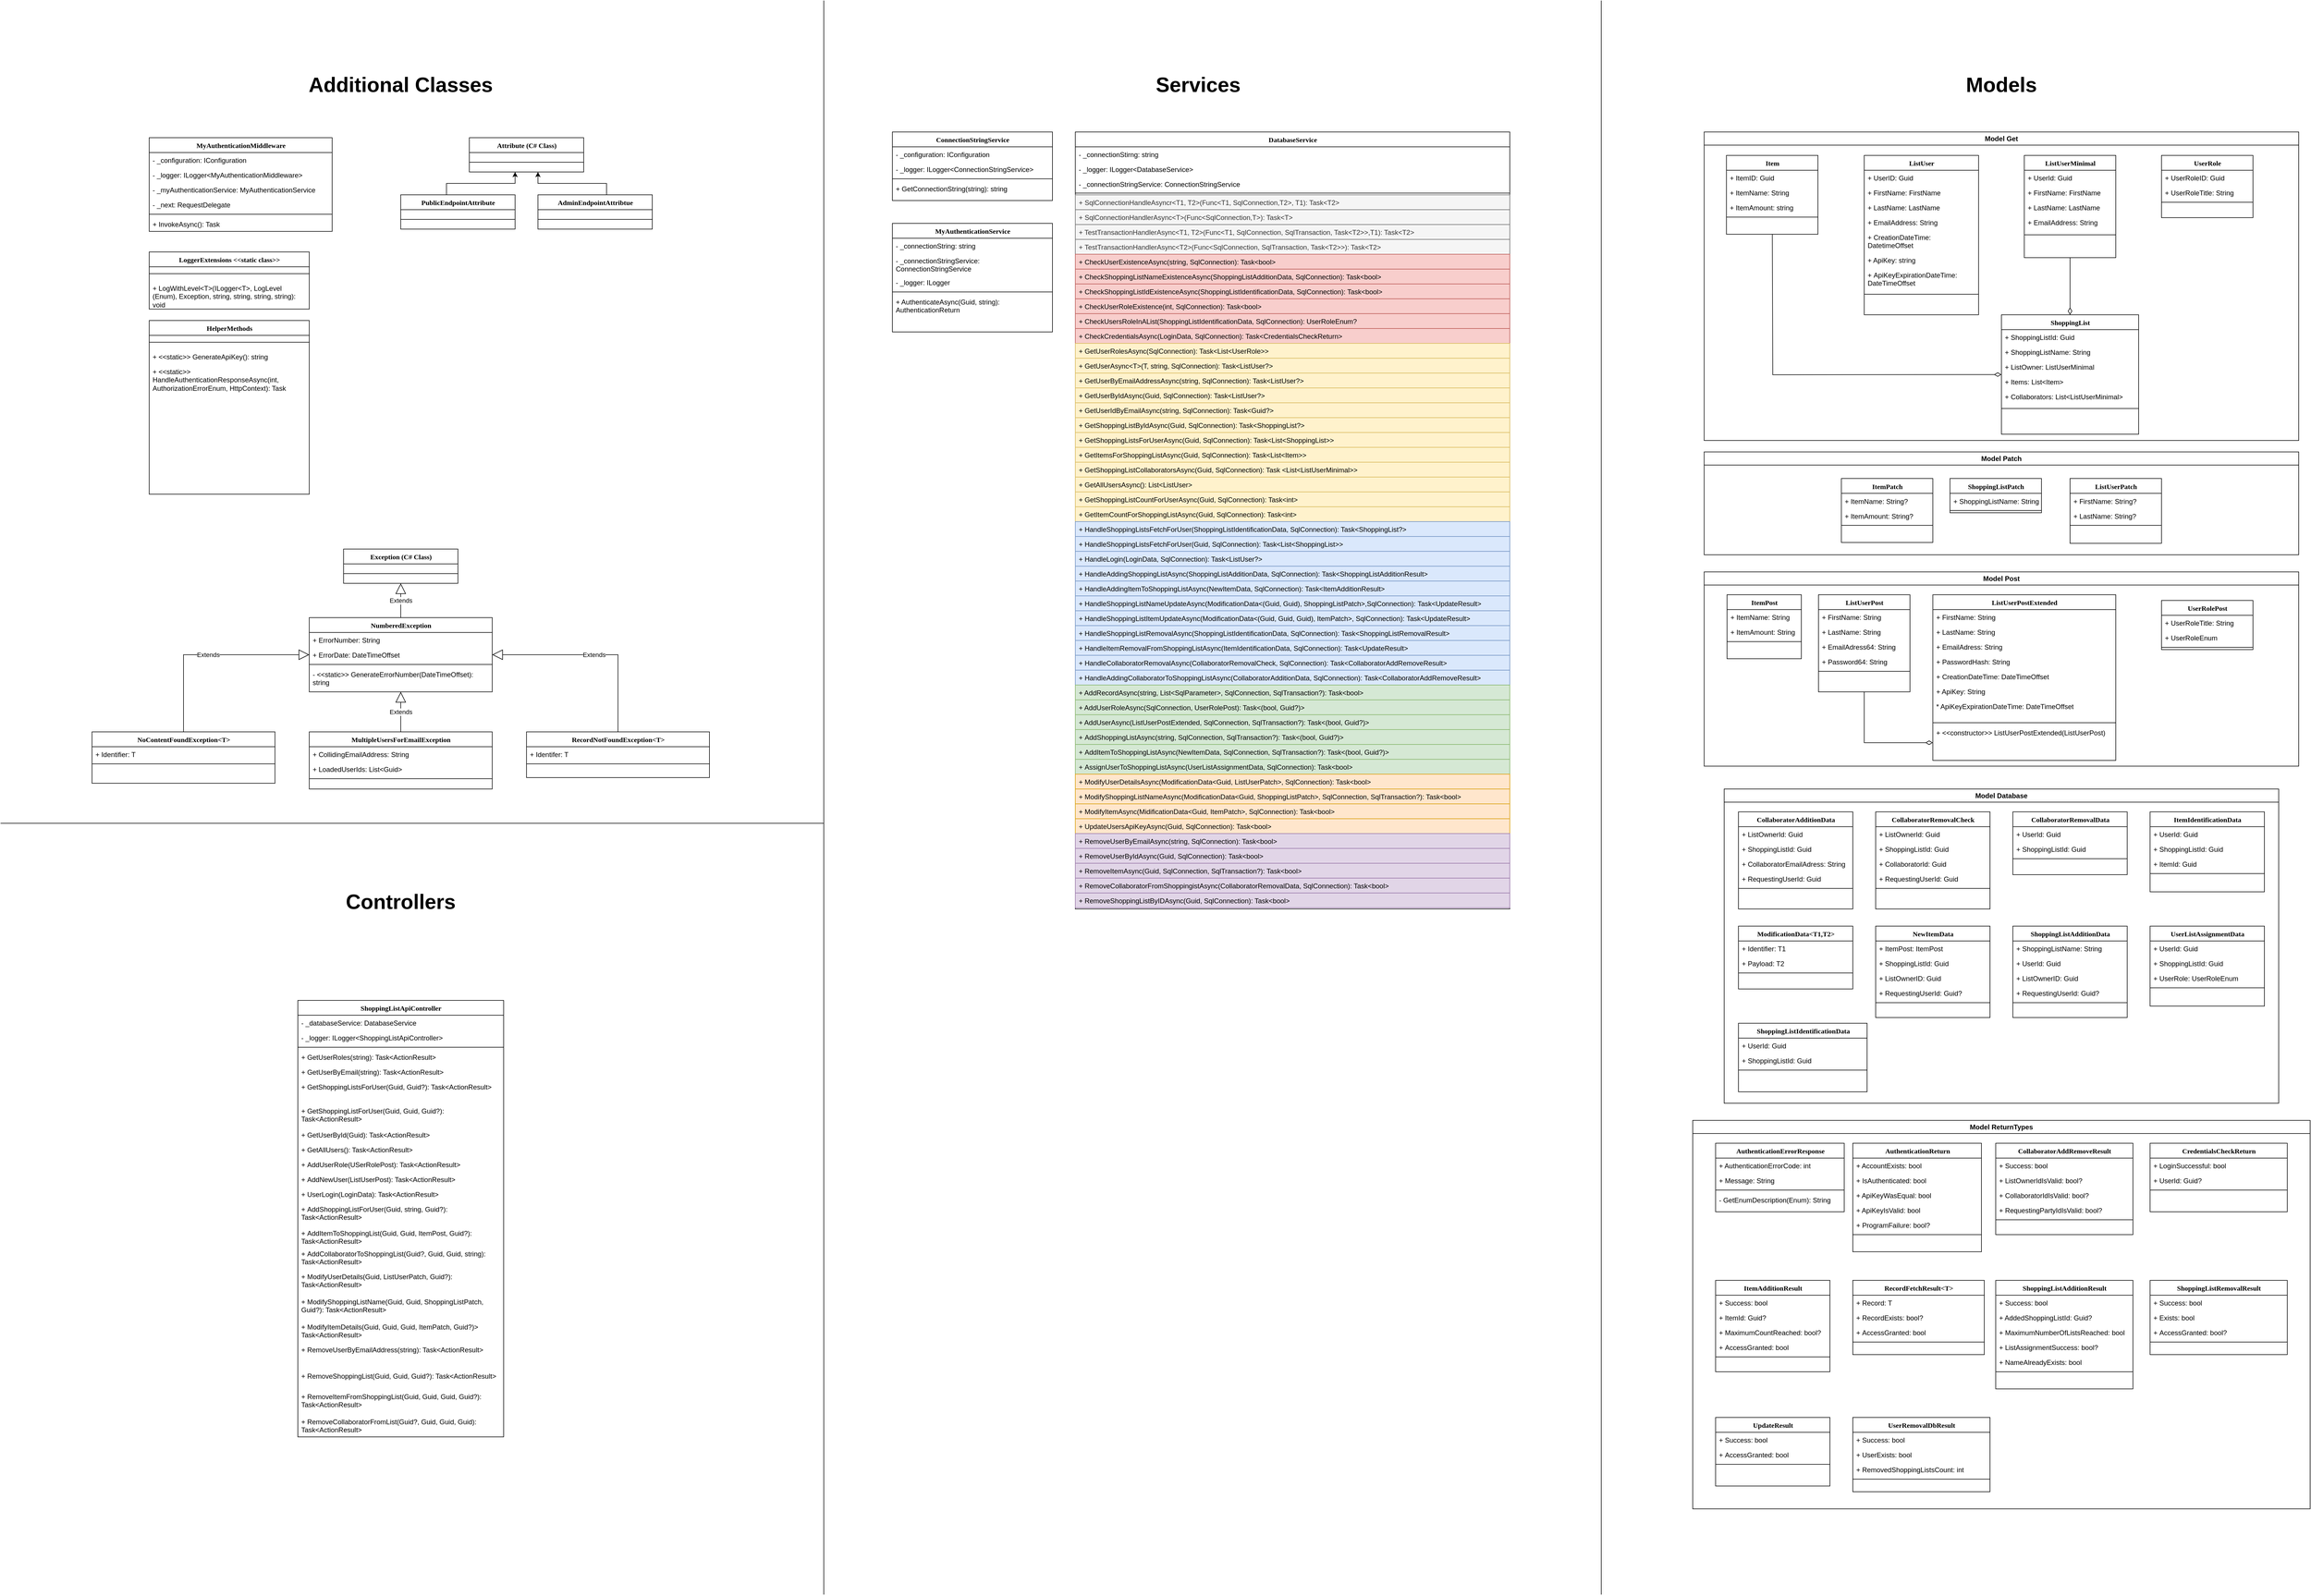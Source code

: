 <mxfile version="22.1.2" type="device">
  <diagram name="Page-1" id="9f46799a-70d6-7492-0946-bef42562c5a5">
    <mxGraphModel dx="5926" dy="3420" grid="1" gridSize="10" guides="1" tooltips="1" connect="1" arrows="1" fold="1" page="1" pageScale="1" pageWidth="4200" pageHeight="2800" background="none" math="0" shadow="0">
      <root>
        <mxCell id="0" />
        <mxCell id="1" parent="0" />
        <mxCell id="78961159f06e98e8-17" value="ConnectionStringService" style="swimlane;html=1;fontStyle=1;align=center;verticalAlign=top;childLayout=stackLayout;horizontal=1;startSize=26;horizontalStack=0;resizeParent=1;resizeLast=0;collapsible=1;marginBottom=0;swimlaneFillColor=#ffffff;rounded=0;shadow=0;comic=0;labelBackgroundColor=none;strokeWidth=1;fillColor=none;fontFamily=Verdana;fontSize=12" parent="1" vertex="1">
          <mxGeometry x="1560" y="230" width="280" height="120" as="geometry" />
        </mxCell>
        <mxCell id="78961159f06e98e8-21" value="- _configuration: IConfiguration" style="text;html=1;strokeColor=none;fillColor=none;align=left;verticalAlign=top;spacingLeft=4;spacingRight=4;whiteSpace=wrap;overflow=hidden;rotatable=0;points=[[0,0.5],[1,0.5]];portConstraint=eastwest;" parent="78961159f06e98e8-17" vertex="1">
          <mxGeometry y="26" width="280" height="26" as="geometry" />
        </mxCell>
        <mxCell id="5V_9Hdcf_Tw1BaC_b9wS-1" value="- _logger: ILogger&amp;lt;ConnectionStringService&amp;gt;" style="text;html=1;strokeColor=none;fillColor=none;align=left;verticalAlign=top;spacingLeft=4;spacingRight=4;whiteSpace=wrap;overflow=hidden;rotatable=0;points=[[0,0.5],[1,0.5]];portConstraint=eastwest;" parent="78961159f06e98e8-17" vertex="1">
          <mxGeometry y="52" width="280" height="26" as="geometry" />
        </mxCell>
        <mxCell id="78961159f06e98e8-19" value="" style="line;html=1;strokeWidth=1;fillColor=none;align=left;verticalAlign=middle;spacingTop=-1;spacingLeft=3;spacingRight=3;rotatable=0;labelPosition=right;points=[];portConstraint=eastwest;" parent="78961159f06e98e8-17" vertex="1">
          <mxGeometry y="78" width="280" height="8" as="geometry" />
        </mxCell>
        <mxCell id="78961159f06e98e8-20" value="+ GetConnectionString(string): string" style="text;html=1;strokeColor=none;fillColor=none;align=left;verticalAlign=top;spacingLeft=4;spacingRight=4;whiteSpace=wrap;overflow=hidden;rotatable=0;points=[[0,0.5],[1,0.5]];portConstraint=eastwest;" parent="78961159f06e98e8-17" vertex="1">
          <mxGeometry y="86" width="280" height="26" as="geometry" />
        </mxCell>
        <mxCell id="78961159f06e98e8-30" value="DatabaseService" style="swimlane;html=1;fontStyle=1;align=center;verticalAlign=top;childLayout=stackLayout;horizontal=1;startSize=26;horizontalStack=0;resizeParent=1;resizeLast=0;collapsible=1;marginBottom=0;swimlaneFillColor=#ffffff;rounded=0;shadow=0;comic=0;labelBackgroundColor=none;strokeWidth=1;fillColor=none;fontFamily=Verdana;fontSize=12" parent="1" vertex="1">
          <mxGeometry x="1880" y="230" width="760" height="1360" as="geometry" />
        </mxCell>
        <mxCell id="78961159f06e98e8-31" value="- _connectionStirng: string" style="text;html=1;strokeColor=none;fillColor=none;align=left;verticalAlign=top;spacingLeft=4;spacingRight=4;whiteSpace=wrap;overflow=hidden;rotatable=0;points=[[0,0.5],[1,0.5]];portConstraint=eastwest;" parent="78961159f06e98e8-30" vertex="1">
          <mxGeometry y="26" width="760" height="26" as="geometry" />
        </mxCell>
        <mxCell id="78961159f06e98e8-32" value="- _logger: ILogger&amp;lt;DatabaseService&amp;gt;" style="text;html=1;strokeColor=none;fillColor=none;align=left;verticalAlign=top;spacingLeft=4;spacingRight=4;whiteSpace=wrap;overflow=hidden;rotatable=0;points=[[0,0.5],[1,0.5]];portConstraint=eastwest;" parent="78961159f06e98e8-30" vertex="1">
          <mxGeometry y="52" width="760" height="26" as="geometry" />
        </mxCell>
        <mxCell id="ltLD2e5rLrRVQSLt6PC5-147" value="- _connectionStringService: ConnectionStringService" style="text;html=1;strokeColor=none;fillColor=none;align=left;verticalAlign=top;spacingLeft=4;spacingRight=4;whiteSpace=wrap;overflow=hidden;rotatable=0;points=[[0,0.5],[1,0.5]];portConstraint=eastwest;" vertex="1" parent="78961159f06e98e8-30">
          <mxGeometry y="78" width="760" height="26" as="geometry" />
        </mxCell>
        <mxCell id="78961159f06e98e8-38" value="" style="line;html=1;strokeWidth=1;fillColor=none;align=left;verticalAlign=middle;spacingTop=-1;spacingLeft=3;spacingRight=3;rotatable=0;labelPosition=right;points=[];portConstraint=eastwest;" parent="78961159f06e98e8-30" vertex="1">
          <mxGeometry y="104" width="760" height="6" as="geometry" />
        </mxCell>
        <mxCell id="78961159f06e98e8-39" value="+ SqlConnectionHandleAsyncr&amp;lt;T1, T2&amp;gt;(Func&amp;lt;T1, SqlConnection,T2&amp;gt;, T1): Task&amp;lt;T2&amp;gt;" style="text;html=1;strokeColor=#666666;fillColor=#f5f5f5;align=left;verticalAlign=top;spacingLeft=4;spacingRight=4;whiteSpace=wrap;overflow=hidden;rotatable=0;points=[[0,0.5],[1,0.5]];portConstraint=eastwest;fontColor=#333333;" parent="78961159f06e98e8-30" vertex="1">
          <mxGeometry y="110" width="760" height="26" as="geometry" />
        </mxCell>
        <mxCell id="BM2cI0OJEkIxT13J2v_g-1" value="+ SqlConnectionHandlerAsync&amp;lt;T&amp;gt;(Func&amp;lt;SqlConnection,T&amp;gt;): Task&amp;lt;T&amp;gt;" style="text;html=1;strokeColor=#666666;fillColor=#f5f5f5;align=left;verticalAlign=top;spacingLeft=4;spacingRight=4;whiteSpace=wrap;overflow=hidden;rotatable=0;points=[[0,0.5],[1,0.5]];portConstraint=eastwest;fontColor=#333333;" parent="78961159f06e98e8-30" vertex="1">
          <mxGeometry y="136" width="760" height="26" as="geometry" />
        </mxCell>
        <mxCell id="ltLD2e5rLrRVQSLt6PC5-149" value="&lt;div&gt;+ TestTransactionHandlerAsync&amp;lt;T1, T2&amp;gt;(Func&amp;lt;T1, SqlConnection, SqlTransaction, Task&amp;lt;T2&amp;gt;&amp;gt;,&lt;span style=&quot;background-color: initial;&quot;&gt;T1): Task&amp;lt;T2&amp;gt;&lt;/span&gt;&lt;/div&gt;" style="text;html=1;strokeColor=#666666;fillColor=#f5f5f5;align=left;verticalAlign=top;spacingLeft=4;spacingRight=4;whiteSpace=wrap;overflow=hidden;rotatable=0;points=[[0,0.5],[1,0.5]];portConstraint=eastwest;fontColor=#333333;" vertex="1" parent="78961159f06e98e8-30">
          <mxGeometry y="162" width="760" height="26" as="geometry" />
        </mxCell>
        <mxCell id="ltLD2e5rLrRVQSLt6PC5-148" value="+&amp;nbsp;TestTransactionHandlerAsync&amp;lt;T2&amp;gt;(Func&amp;lt;SqlConnection, SqlTransaction, Task&amp;lt;T2&amp;gt;&amp;gt;): Task&amp;lt;T2&amp;gt;" style="text;html=1;strokeColor=#666666;fillColor=#f5f5f5;align=left;verticalAlign=top;spacingLeft=4;spacingRight=4;whiteSpace=wrap;overflow=hidden;rotatable=0;points=[[0,0.5],[1,0.5]];portConstraint=eastwest;fontColor=#333333;" vertex="1" parent="78961159f06e98e8-30">
          <mxGeometry y="188" width="760" height="26" as="geometry" />
        </mxCell>
        <mxCell id="5V_9Hdcf_Tw1BaC_b9wS-30" value="+ CheckUserExistenceAsync(string, SqlConnection): Task&amp;lt;bool&amp;gt;" style="text;html=1;strokeColor=#b85450;fillColor=#f8cecc;align=left;verticalAlign=top;spacingLeft=4;spacingRight=4;whiteSpace=wrap;overflow=hidden;rotatable=0;points=[[0,0.5],[1,0.5]];portConstraint=eastwest;" parent="78961159f06e98e8-30" vertex="1">
          <mxGeometry y="214" width="760" height="26" as="geometry" />
        </mxCell>
        <mxCell id="DPkN6-q47JBCuh5fn6-0-82" value="+&amp;nbsp;CheckShoppingListNameExistenceAsync(ShoppingListAdditionData, SqlConnection): Task&amp;lt;bool&amp;gt;" style="text;html=1;strokeColor=#b85450;fillColor=#f8cecc;align=left;verticalAlign=top;spacingLeft=4;spacingRight=4;whiteSpace=wrap;overflow=hidden;rotatable=0;points=[[0,0.5],[1,0.5]];portConstraint=eastwest;" parent="78961159f06e98e8-30" vertex="1">
          <mxGeometry y="240" width="760" height="26" as="geometry" />
        </mxCell>
        <mxCell id="BM2cI0OJEkIxT13J2v_g-7" value="+ CheckShoppingListIdExistenceAsync(ShoppingListIdentificationData, SqlConnection): Task&amp;lt;bool&amp;gt;" style="text;html=1;strokeColor=#b85450;fillColor=#f8cecc;align=left;verticalAlign=top;spacingLeft=4;spacingRight=4;whiteSpace=wrap;overflow=hidden;rotatable=0;points=[[0,0.5],[1,0.5]];portConstraint=eastwest;" parent="78961159f06e98e8-30" vertex="1">
          <mxGeometry y="266" width="760" height="26" as="geometry" />
        </mxCell>
        <mxCell id="BM2cI0OJEkIxT13J2v_g-8" value="+ CheckUserRoleExistence(int, SqlConnection): Task&amp;lt;bool&amp;gt;" style="text;html=1;strokeColor=#b85450;fillColor=#f8cecc;align=left;verticalAlign=top;spacingLeft=4;spacingRight=4;whiteSpace=wrap;overflow=hidden;rotatable=0;points=[[0,0.5],[1,0.5]];portConstraint=eastwest;" parent="78961159f06e98e8-30" vertex="1">
          <mxGeometry y="292" width="760" height="26" as="geometry" />
        </mxCell>
        <mxCell id="5V_9Hdcf_Tw1BaC_b9wS-42" value="+ CheckUsersRoleInAList(ShoppingListIdentificationData, SqlConnection): UserRoleEnum?" style="text;html=1;strokeColor=#b85450;fillColor=#f8cecc;align=left;verticalAlign=top;spacingLeft=4;spacingRight=4;whiteSpace=wrap;overflow=hidden;rotatable=0;points=[[0,0.5],[1,0.5]];portConstraint=eastwest;" parent="78961159f06e98e8-30" vertex="1">
          <mxGeometry y="318" width="760" height="26" as="geometry" />
        </mxCell>
        <mxCell id="BM2cI0OJEkIxT13J2v_g-2" value="+ CheckCredentialsAsync(LoginData, SqlConnection): Task&amp;lt;CredentialsCheckReturn&amp;gt;" style="text;html=1;strokeColor=#b85450;fillColor=#f8cecc;align=left;verticalAlign=top;spacingLeft=4;spacingRight=4;whiteSpace=wrap;overflow=hidden;rotatable=0;points=[[0,0.5],[1,0.5]];portConstraint=eastwest;" parent="78961159f06e98e8-30" vertex="1">
          <mxGeometry y="344" width="760" height="26" as="geometry" />
        </mxCell>
        <mxCell id="5V_9Hdcf_Tw1BaC_b9wS-20" value="+ GetUserRolesAsync(SqlConnection): Task&amp;lt;List&amp;lt;UserRole&amp;gt;&amp;gt;" style="text;html=1;strokeColor=#d6b656;fillColor=#fff2cc;align=left;verticalAlign=top;spacingLeft=4;spacingRight=4;whiteSpace=wrap;overflow=hidden;rotatable=0;points=[[0,0.5],[1,0.5]];portConstraint=eastwest;" parent="78961159f06e98e8-30" vertex="1">
          <mxGeometry y="370" width="760" height="26" as="geometry" />
        </mxCell>
        <mxCell id="5V_9Hdcf_Tw1BaC_b9wS-17" value="+ GetUserAsync&amp;lt;T&amp;gt;(T, string, SqlConnection): Task&amp;lt;ListUser?&amp;gt;" style="text;html=1;strokeColor=#d6b656;fillColor=#fff2cc;align=left;verticalAlign=top;spacingLeft=4;spacingRight=4;whiteSpace=wrap;overflow=hidden;rotatable=0;points=[[0,0.5],[1,0.5]];portConstraint=eastwest;" parent="78961159f06e98e8-30" vertex="1">
          <mxGeometry y="396" width="760" height="26" as="geometry" />
        </mxCell>
        <mxCell id="BM2cI0OJEkIxT13J2v_g-4" value="+ GetUserByEmailAddressAsync(string, SqlConnection): Task&amp;lt;ListUser?&amp;gt;" style="text;html=1;strokeColor=#d6b656;fillColor=#fff2cc;align=left;verticalAlign=top;spacingLeft=4;spacingRight=4;whiteSpace=wrap;overflow=hidden;rotatable=0;points=[[0,0.5],[1,0.5]];portConstraint=eastwest;" parent="78961159f06e98e8-30" vertex="1">
          <mxGeometry y="422" width="760" height="26" as="geometry" />
        </mxCell>
        <mxCell id="BM2cI0OJEkIxT13J2v_g-3" value="+ GetUserByIdAsync(Guid, SqlConnection): Task&amp;lt;ListUser?&amp;gt;" style="text;html=1;strokeColor=#d6b656;fillColor=#fff2cc;align=left;verticalAlign=top;spacingLeft=4;spacingRight=4;whiteSpace=wrap;overflow=hidden;rotatable=0;points=[[0,0.5],[1,0.5]];portConstraint=eastwest;" parent="78961159f06e98e8-30" vertex="1">
          <mxGeometry y="448" width="760" height="26" as="geometry" />
        </mxCell>
        <mxCell id="DPkN6-q47JBCuh5fn6-0-84" value="+ GetUserIdByEmailAsync(string, SqlConnection): Task&amp;lt;Guid?&amp;gt;" style="text;html=1;strokeColor=#d6b656;fillColor=#fff2cc;align=left;verticalAlign=top;spacingLeft=4;spacingRight=4;whiteSpace=wrap;overflow=hidden;rotatable=0;points=[[0,0.5],[1,0.5]];portConstraint=eastwest;" parent="78961159f06e98e8-30" vertex="1">
          <mxGeometry y="474" width="760" height="26" as="geometry" />
        </mxCell>
        <mxCell id="5V_9Hdcf_Tw1BaC_b9wS-19" value="+ GetShoppingListByIdAsync(Guid, SqlConnection): Task&amp;lt;ShoppingList?&amp;gt;" style="text;html=1;strokeColor=#d6b656;fillColor=#fff2cc;align=left;verticalAlign=top;spacingLeft=4;spacingRight=4;whiteSpace=wrap;overflow=hidden;rotatable=0;points=[[0,0.5],[1,0.5]];portConstraint=eastwest;" parent="78961159f06e98e8-30" vertex="1">
          <mxGeometry y="500" width="760" height="26" as="geometry" />
        </mxCell>
        <mxCell id="5V_9Hdcf_Tw1BaC_b9wS-18" value="+ GetShoppingListsForUserAsync(Guid, SqlConnection): Task&amp;lt;List&amp;lt;ShoppingList&amp;gt;&amp;gt;" style="text;html=1;strokeColor=#d6b656;fillColor=#fff2cc;align=left;verticalAlign=top;spacingLeft=4;spacingRight=4;whiteSpace=wrap;overflow=hidden;rotatable=0;points=[[0,0.5],[1,0.5]];portConstraint=eastwest;" parent="78961159f06e98e8-30" vertex="1">
          <mxGeometry y="526" width="760" height="26" as="geometry" />
        </mxCell>
        <mxCell id="BM2cI0OJEkIxT13J2v_g-5" value="+ GetItemsForShoppingListAsync(Guid, SqlConnection): Task&amp;lt;List&amp;lt;Item&amp;gt;&amp;gt;" style="text;html=1;strokeColor=#d6b656;fillColor=#fff2cc;align=left;verticalAlign=top;spacingLeft=4;spacingRight=4;whiteSpace=wrap;overflow=hidden;rotatable=0;points=[[0,0.5],[1,0.5]];portConstraint=eastwest;" parent="78961159f06e98e8-30" vertex="1">
          <mxGeometry y="552" width="760" height="26" as="geometry" />
        </mxCell>
        <mxCell id="BM2cI0OJEkIxT13J2v_g-6" value="+ GetShoppingListCollaboratorsAsync(Guid, SqlConnection): Task &amp;lt;List&amp;lt;ListUserMinimal&amp;gt;&amp;gt;" style="text;html=1;strokeColor=#d6b656;fillColor=#fff2cc;align=left;verticalAlign=top;spacingLeft=4;spacingRight=4;whiteSpace=wrap;overflow=hidden;rotatable=0;points=[[0,0.5],[1,0.5]];portConstraint=eastwest;" parent="78961159f06e98e8-30" vertex="1">
          <mxGeometry y="578" width="760" height="26" as="geometry" />
        </mxCell>
        <mxCell id="5V_9Hdcf_Tw1BaC_b9wS-21" value="+ GetAllUsersAsync(): List&amp;lt;ListUser&amp;gt;" style="text;html=1;strokeColor=#d6b656;fillColor=#fff2cc;align=left;verticalAlign=top;spacingLeft=4;spacingRight=4;whiteSpace=wrap;overflow=hidden;rotatable=0;points=[[0,0.5],[1,0.5]];portConstraint=eastwest;" parent="78961159f06e98e8-30" vertex="1">
          <mxGeometry y="604" width="760" height="26" as="geometry" />
        </mxCell>
        <mxCell id="0niFJRJfRzpn1yU5YV4W-2" value="+ GetShoppingListCountForUserAsync(Guid, SqlConnection): Task&amp;lt;int&amp;gt;" style="text;html=1;strokeColor=#d6b656;fillColor=#fff2cc;align=left;verticalAlign=top;spacingLeft=4;spacingRight=4;whiteSpace=wrap;overflow=hidden;rotatable=0;points=[[0,0.5],[1,0.5]];portConstraint=eastwest;" parent="78961159f06e98e8-30" vertex="1">
          <mxGeometry y="630" width="760" height="26" as="geometry" />
        </mxCell>
        <mxCell id="0niFJRJfRzpn1yU5YV4W-1" value="+ GetItemCountForShoppingListAsync(Guid, SqlConnection): Task&amp;lt;int&amp;gt;" style="text;html=1;strokeColor=#d6b656;fillColor=#fff2cc;align=left;verticalAlign=top;spacingLeft=4;spacingRight=4;whiteSpace=wrap;overflow=hidden;rotatable=0;points=[[0,0.5],[1,0.5]];portConstraint=eastwest;" parent="78961159f06e98e8-30" vertex="1">
          <mxGeometry y="656" width="760" height="26" as="geometry" />
        </mxCell>
        <mxCell id="0niFJRJfRzpn1yU5YV4W-3" value="+&amp;nbsp;HandleShoppingListsFetchForUser(ShoppingListIdentificationData, SqlConnection): Task&amp;lt;ShoppingList?&amp;gt;" style="text;html=1;strokeColor=#6c8ebf;fillColor=#dae8fc;align=left;verticalAlign=top;spacingLeft=4;spacingRight=4;whiteSpace=wrap;overflow=hidden;rotatable=0;points=[[0,0.5],[1,0.5]];portConstraint=eastwest;" parent="78961159f06e98e8-30" vertex="1">
          <mxGeometry y="682" width="760" height="26" as="geometry" />
        </mxCell>
        <mxCell id="BM2cI0OJEkIxT13J2v_g-10" value="+&amp;nbsp;HandleShoppingListsFetchForUser(Guid, SqlConnection): Task&amp;lt;List&amp;lt;ShoppingList&amp;gt;&amp;gt;" style="text;html=1;strokeColor=#6c8ebf;fillColor=#dae8fc;align=left;verticalAlign=top;spacingLeft=4;spacingRight=4;whiteSpace=wrap;overflow=hidden;rotatable=0;points=[[0,0.5],[1,0.5]];portConstraint=eastwest;" parent="78961159f06e98e8-30" vertex="1">
          <mxGeometry y="708" width="760" height="26" as="geometry" />
        </mxCell>
        <mxCell id="BM2cI0OJEkIxT13J2v_g-9" value="+ HandleLogin(LoginData, SqlConnection): Task&amp;lt;ListUser?&amp;gt;" style="text;html=1;strokeColor=#6c8ebf;fillColor=#dae8fc;align=left;verticalAlign=top;spacingLeft=4;spacingRight=4;whiteSpace=wrap;overflow=hidden;rotatable=0;points=[[0,0.5],[1,0.5]];portConstraint=eastwest;" parent="78961159f06e98e8-30" vertex="1">
          <mxGeometry y="734" width="760" height="26" as="geometry" />
        </mxCell>
        <mxCell id="5V_9Hdcf_Tw1BaC_b9wS-41" value="&lt;div&gt;+ HandleAddingShoppingListAsync(&lt;span style=&quot;background-color: initial;&quot;&gt;ShoppingListAdditionData,&amp;nbsp;&lt;/span&gt;&lt;span style=&quot;background-color: initial;&quot;&gt;SqlConnection): Task&amp;lt;ShoppingListAdditionResult&amp;gt;&lt;/span&gt;&lt;/div&gt;" style="text;html=1;strokeColor=#6c8ebf;fillColor=#dae8fc;align=left;verticalAlign=top;spacingLeft=4;spacingRight=4;whiteSpace=wrap;overflow=hidden;rotatable=0;points=[[0,0.5],[1,0.5]];portConstraint=eastwest;" parent="78961159f06e98e8-30" vertex="1">
          <mxGeometry y="760" width="760" height="26" as="geometry" />
        </mxCell>
        <mxCell id="ltLD2e5rLrRVQSLt6PC5-156" value="+ HandleAddingItemToShoppingListAsync(NewItemData,&amp;nbsp;&lt;span style=&quot;background-color: initial;&quot;&gt;SqlConnection):&amp;nbsp;&lt;/span&gt;Task&amp;lt;ItemAdditionResult&amp;gt;&amp;nbsp;" style="text;html=1;strokeColor=#6c8ebf;fillColor=#dae8fc;align=left;verticalAlign=top;spacingLeft=4;spacingRight=4;whiteSpace=wrap;overflow=hidden;rotatable=0;points=[[0,0.5],[1,0.5]];portConstraint=eastwest;" vertex="1" parent="78961159f06e98e8-30">
          <mxGeometry y="786" width="760" height="26" as="geometry" />
        </mxCell>
        <mxCell id="ltLD2e5rLrRVQSLt6PC5-155" value="+&amp;nbsp;HandleShoppingListNameUpdateAsync(&lt;span style=&quot;background-color: initial;&quot;&gt;ModificationData&amp;lt;(Guid, Guid), ShoppingListPatch&amp;gt;,&lt;/span&gt;&lt;span style=&quot;background-color: initial;&quot;&gt;SqlConnection):&amp;nbsp;&lt;/span&gt;Task&amp;lt;UpdateResult&amp;gt;&lt;span style=&quot;background-color: initial;&quot;&gt;&lt;br&gt;&lt;/span&gt;" style="text;html=1;strokeColor=#6c8ebf;fillColor=#dae8fc;align=left;verticalAlign=top;spacingLeft=4;spacingRight=4;whiteSpace=wrap;overflow=hidden;rotatable=0;points=[[0,0.5],[1,0.5]];portConstraint=eastwest;" vertex="1" parent="78961159f06e98e8-30">
          <mxGeometry y="812" width="760" height="26" as="geometry" />
        </mxCell>
        <mxCell id="ltLD2e5rLrRVQSLt6PC5-154" value="+&amp;nbsp;HandleShoppingListItemUpdateAsync(&lt;span style=&quot;background-color: initial;&quot;&gt;ModificationData&amp;lt;(Guid, Guid, Guid), ItemPatch&amp;gt;,&amp;nbsp;&lt;/span&gt;&lt;span style=&quot;background-color: initial;&quot;&gt;SqlConnection):&amp;nbsp;&lt;/span&gt;Task&amp;lt;UpdateResult&amp;gt;&lt;span style=&quot;background-color: initial;&quot;&gt;&lt;br&gt;&lt;/span&gt;" style="text;html=1;strokeColor=#6c8ebf;fillColor=#dae8fc;align=left;verticalAlign=top;spacingLeft=4;spacingRight=4;whiteSpace=wrap;overflow=hidden;rotatable=0;points=[[0,0.5],[1,0.5]];portConstraint=eastwest;" vertex="1" parent="78961159f06e98e8-30">
          <mxGeometry y="838" width="760" height="26" as="geometry" />
        </mxCell>
        <mxCell id="ltLD2e5rLrRVQSLt6PC5-153" value="+&amp;nbsp;HandleShoppingListRemovalAsync(ShoppingListIdentificationData,&amp;nbsp;&lt;span style=&quot;background-color: initial;&quot;&gt;SqlConnection):&amp;nbsp;&lt;/span&gt;Task&amp;lt;ShoppingListRemovalResult&amp;gt;&amp;nbsp;" style="text;html=1;strokeColor=#6c8ebf;fillColor=#dae8fc;align=left;verticalAlign=top;spacingLeft=4;spacingRight=4;whiteSpace=wrap;overflow=hidden;rotatable=0;points=[[0,0.5],[1,0.5]];portConstraint=eastwest;" vertex="1" parent="78961159f06e98e8-30">
          <mxGeometry y="864" width="760" height="26" as="geometry" />
        </mxCell>
        <mxCell id="ltLD2e5rLrRVQSLt6PC5-152" value="+&amp;nbsp;HandleItemRemovalFromShoppingListAsync(ItemIdentificationData,&amp;nbsp;&lt;span style=&quot;background-color: initial;&quot;&gt;SqlConnection):&amp;nbsp;&lt;/span&gt;Task&amp;lt;UpdateResult&amp;gt;&amp;nbsp;" style="text;html=1;strokeColor=#6c8ebf;fillColor=#dae8fc;align=left;verticalAlign=top;spacingLeft=4;spacingRight=4;whiteSpace=wrap;overflow=hidden;rotatable=0;points=[[0,0.5],[1,0.5]];portConstraint=eastwest;" vertex="1" parent="78961159f06e98e8-30">
          <mxGeometry y="890" width="760" height="26" as="geometry" />
        </mxCell>
        <mxCell id="ltLD2e5rLrRVQSLt6PC5-151" value="+&amp;nbsp;HandleCollaboratorRemovalAsync(CollaboratorRemovalCheck,&amp;nbsp;&lt;span style=&quot;background-color: initial;&quot;&gt;SqlConnection):&amp;nbsp;&lt;/span&gt;Task&amp;lt;CollaboratorAddRemoveResult&amp;gt;&amp;nbsp;" style="text;html=1;strokeColor=#6c8ebf;fillColor=#dae8fc;align=left;verticalAlign=top;spacingLeft=4;spacingRight=4;whiteSpace=wrap;overflow=hidden;rotatable=0;points=[[0,0.5],[1,0.5]];portConstraint=eastwest;" vertex="1" parent="78961159f06e98e8-30">
          <mxGeometry y="916" width="760" height="26" as="geometry" />
        </mxCell>
        <mxCell id="ltLD2e5rLrRVQSLt6PC5-150" value="+&amp;nbsp;HandleAddingCollaboratorToShoppingListAsync(&lt;span style=&quot;background-color: initial;&quot;&gt;CollaboratorAdditionData, SqlConnection):&amp;nbsp;&lt;/span&gt;Task&amp;lt;CollaboratorAddRemoveResult&amp;gt;&amp;nbsp;" style="text;html=1;strokeColor=#6c8ebf;fillColor=#dae8fc;align=left;verticalAlign=top;spacingLeft=4;spacingRight=4;whiteSpace=wrap;overflow=hidden;rotatable=0;points=[[0,0.5],[1,0.5]];portConstraint=eastwest;" vertex="1" parent="78961159f06e98e8-30">
          <mxGeometry y="942" width="760" height="26" as="geometry" />
        </mxCell>
        <mxCell id="BM2cI0OJEkIxT13J2v_g-11" value="+ AddRecordAsync(string, List&amp;lt;SqlParameter&amp;gt;, SqlConnection, SqlTransaction?): Task&amp;lt;bool&amp;gt;" style="text;html=1;strokeColor=#82b366;fillColor=#d5e8d4;align=left;verticalAlign=top;spacingLeft=4;spacingRight=4;whiteSpace=wrap;overflow=hidden;rotatable=0;points=[[0,0.5],[1,0.5]];portConstraint=eastwest;" parent="78961159f06e98e8-30" vertex="1">
          <mxGeometry y="968" width="760" height="26" as="geometry" />
        </mxCell>
        <mxCell id="5V_9Hdcf_Tw1BaC_b9wS-15" value="+ AddUserRoleAsync(SqlConnection, UserRolePost): Task&amp;lt;(bool, Guid?)&amp;gt;" style="text;html=1;strokeColor=#82b366;fillColor=#d5e8d4;align=left;verticalAlign=top;spacingLeft=4;spacingRight=4;whiteSpace=wrap;overflow=hidden;rotatable=0;points=[[0,0.5],[1,0.5]];portConstraint=eastwest;" parent="78961159f06e98e8-30" vertex="1">
          <mxGeometry y="994" width="760" height="26" as="geometry" />
        </mxCell>
        <mxCell id="78961159f06e98e8-40" value="+ AddUserAsync(ListUserPostExtended, SqlConnection, SqlTransaction?&lt;span style=&quot;background-color: initial;&quot;&gt;): Task&amp;lt;(bool, Guid?)&amp;gt;&lt;/span&gt;" style="text;html=1;strokeColor=#82b366;fillColor=#d5e8d4;align=left;verticalAlign=top;spacingLeft=4;spacingRight=4;whiteSpace=wrap;overflow=hidden;rotatable=0;points=[[0,0.5],[1,0.5]];portConstraint=eastwest;" parent="78961159f06e98e8-30" vertex="1">
          <mxGeometry y="1020" width="760" height="26" as="geometry" />
        </mxCell>
        <mxCell id="78961159f06e98e8-42" value="+&amp;nbsp;AddShoppingListAsync(string, SqlConnection, SqlTransaction?&lt;span style=&quot;background-color: initial;&quot;&gt;): Task&amp;lt;(bool, Guid?)&amp;gt;&lt;/span&gt;" style="text;html=1;strokeColor=#82b366;fillColor=#d5e8d4;align=left;verticalAlign=top;spacingLeft=4;spacingRight=4;whiteSpace=wrap;overflow=hidden;rotatable=0;points=[[0,0.5],[1,0.5]];portConstraint=eastwest;" parent="78961159f06e98e8-30" vertex="1">
          <mxGeometry y="1046" width="760" height="26" as="geometry" />
        </mxCell>
        <mxCell id="5V_9Hdcf_Tw1BaC_b9wS-9" value="+&amp;nbsp;AddItemToShoppingListAsync(NewItemData, SqlConnection, SqlTransaction?&lt;span style=&quot;background-color: initial;&quot;&gt;): Task&amp;lt;(bool, Guid?)&amp;gt;&lt;/span&gt;" style="text;html=1;strokeColor=#82b366;fillColor=#d5e8d4;align=left;verticalAlign=top;spacingLeft=4;spacingRight=4;whiteSpace=wrap;overflow=hidden;rotatable=0;points=[[0,0.5],[1,0.5]];portConstraint=eastwest;" parent="78961159f06e98e8-30" vertex="1">
          <mxGeometry y="1072" width="760" height="26" as="geometry" />
        </mxCell>
        <mxCell id="5V_9Hdcf_Tw1BaC_b9wS-7" value="+&amp;nbsp;AssignUserToShoppingListAsync&lt;span style=&quot;background-color: initial;&quot;&gt;(UserListAssignmentData, SqlConnection): Task&amp;lt;bool&amp;gt;&lt;/span&gt;" style="text;html=1;strokeColor=#82b366;fillColor=#d5e8d4;align=left;verticalAlign=top;spacingLeft=4;spacingRight=4;whiteSpace=wrap;overflow=hidden;rotatable=0;points=[[0,0.5],[1,0.5]];portConstraint=eastwest;" parent="78961159f06e98e8-30" vertex="1">
          <mxGeometry y="1098" width="760" height="26" as="geometry" />
        </mxCell>
        <mxCell id="5V_9Hdcf_Tw1BaC_b9wS-10" value="+ ModifyUserDetailsAsync(ModificationData&amp;lt;Guid, ListUserPatch&amp;gt;, SqlConnection&lt;span style=&quot;background-color: initial;&quot;&gt;): Task&amp;lt;bool&amp;gt;&lt;/span&gt;" style="text;html=1;strokeColor=#d79b00;fillColor=#ffe6cc;align=left;verticalAlign=top;spacingLeft=4;spacingRight=4;whiteSpace=wrap;overflow=hidden;rotatable=0;points=[[0,0.5],[1,0.5]];portConstraint=eastwest;" parent="78961159f06e98e8-30" vertex="1">
          <mxGeometry y="1124" width="760" height="26" as="geometry" />
        </mxCell>
        <mxCell id="5V_9Hdcf_Tw1BaC_b9wS-14" value="+ ModifyShoppingListNameAsync(ModificationData&amp;lt;Guid, ShoppingListPatch&amp;gt;, SqlConnection, SqlTransaction?): Task&amp;lt;bool&amp;gt;" style="text;html=1;strokeColor=#d79b00;fillColor=#ffe6cc;align=left;verticalAlign=top;spacingLeft=4;spacingRight=4;whiteSpace=wrap;overflow=hidden;rotatable=0;points=[[0,0.5],[1,0.5]];portConstraint=eastwest;" parent="78961159f06e98e8-30" vertex="1">
          <mxGeometry y="1150" width="760" height="26" as="geometry" />
        </mxCell>
        <mxCell id="5V_9Hdcf_Tw1BaC_b9wS-8" value="+ ModifyItemAsync(MidificationData&amp;lt;Guid, ItemPatch&amp;gt;, SqlConnection): Task&amp;lt;bool&amp;gt;" style="text;html=1;strokeColor=#d79b00;fillColor=#ffe6cc;align=left;verticalAlign=top;spacingLeft=4;spacingRight=4;whiteSpace=wrap;overflow=hidden;rotatable=0;points=[[0,0.5],[1,0.5]];portConstraint=eastwest;" parent="78961159f06e98e8-30" vertex="1">
          <mxGeometry y="1176" width="760" height="26" as="geometry" />
        </mxCell>
        <mxCell id="BM2cI0OJEkIxT13J2v_g-12" value="+ UpdateUsersApiKeyAsync(Guid, SqlConnection): Task&amp;lt;bool&amp;gt;" style="text;html=1;strokeColor=#d79b00;fillColor=#ffe6cc;align=left;verticalAlign=top;spacingLeft=4;spacingRight=4;whiteSpace=wrap;overflow=hidden;rotatable=0;points=[[0,0.5],[1,0.5]];portConstraint=eastwest;" parent="78961159f06e98e8-30" vertex="1">
          <mxGeometry y="1202" width="760" height="26" as="geometry" />
        </mxCell>
        <mxCell id="5V_9Hdcf_Tw1BaC_b9wS-22" value="+ RemoveUserByEmailAsync(string, SqlConnection): Task&amp;lt;bool&amp;gt;&lt;div&gt;&lt;br&gt;&lt;/div&gt;" style="text;html=1;strokeColor=#9673a6;fillColor=#e1d5e7;align=left;verticalAlign=top;spacingLeft=4;spacingRight=4;whiteSpace=wrap;overflow=hidden;rotatable=0;points=[[0,0.5],[1,0.5]];portConstraint=eastwest;" parent="78961159f06e98e8-30" vertex="1">
          <mxGeometry y="1228" width="760" height="26" as="geometry" />
        </mxCell>
        <mxCell id="5V_9Hdcf_Tw1BaC_b9wS-39" value="+ RemoveUserByIdAsync(Guid, SqlConnection): Task&amp;lt;bool&amp;gt;" style="text;html=1;strokeColor=#9673a6;fillColor=#e1d5e7;align=left;verticalAlign=top;spacingLeft=4;spacingRight=4;whiteSpace=wrap;overflow=hidden;rotatable=0;points=[[0,0.5],[1,0.5]];portConstraint=eastwest;" parent="78961159f06e98e8-30" vertex="1">
          <mxGeometry y="1254" width="760" height="26" as="geometry" />
        </mxCell>
        <mxCell id="5V_9Hdcf_Tw1BaC_b9wS-24" value="+ RemoveItemAsync(Guid, SqlConnection, SqlTransaction?): Task&amp;lt;bool&amp;gt;" style="text;html=1;strokeColor=#9673a6;fillColor=#e1d5e7;align=left;verticalAlign=top;spacingLeft=4;spacingRight=4;whiteSpace=wrap;overflow=hidden;rotatable=0;points=[[0,0.5],[1,0.5]];portConstraint=eastwest;" parent="78961159f06e98e8-30" vertex="1">
          <mxGeometry y="1280" width="760" height="26" as="geometry" />
        </mxCell>
        <mxCell id="5V_9Hdcf_Tw1BaC_b9wS-26" value="+ RemoveCollaboratorFromShoppingistAsync(CollaboratorRemovalData, SqlConnection): Task&amp;lt;bool&amp;gt;" style="text;html=1;strokeColor=#9673a6;fillColor=#e1d5e7;align=left;verticalAlign=top;spacingLeft=4;spacingRight=4;whiteSpace=wrap;overflow=hidden;rotatable=0;points=[[0,0.5],[1,0.5]];portConstraint=eastwest;" parent="78961159f06e98e8-30" vertex="1">
          <mxGeometry y="1306" width="760" height="26" as="geometry" />
        </mxCell>
        <mxCell id="5V_9Hdcf_Tw1BaC_b9wS-29" value="+ RemoveShoppingListByIDAsync(Guid, SqlConnection): Task&amp;lt;bool&amp;gt;" style="text;html=1;strokeColor=#9673a6;fillColor=#e1d5e7;align=left;verticalAlign=top;spacingLeft=4;spacingRight=4;whiteSpace=wrap;overflow=hidden;rotatable=0;points=[[0,0.5],[1,0.5]];portConstraint=eastwest;" parent="78961159f06e98e8-30" vertex="1">
          <mxGeometry y="1332" width="760" height="26" as="geometry" />
        </mxCell>
        <mxCell id="78961159f06e98e8-82" value="PublicEndpointAttribute" style="swimlane;html=1;fontStyle=1;align=center;verticalAlign=top;childLayout=stackLayout;horizontal=1;startSize=26;horizontalStack=0;resizeParent=1;resizeLast=0;collapsible=1;marginBottom=0;swimlaneFillColor=#ffffff;rounded=0;shadow=0;comic=0;labelBackgroundColor=none;strokeWidth=1;fillColor=none;fontFamily=Verdana;fontSize=12" parent="1" vertex="1">
          <mxGeometry x="700" y="340" width="200" height="60" as="geometry" />
        </mxCell>
        <mxCell id="78961159f06e98e8-90" value="" style="line;html=1;strokeWidth=1;fillColor=none;align=left;verticalAlign=middle;spacingTop=-1;spacingLeft=3;spacingRight=3;rotatable=0;labelPosition=right;points=[];portConstraint=eastwest;" parent="78961159f06e98e8-82" vertex="1">
          <mxGeometry y="26" width="200" height="34" as="geometry" />
        </mxCell>
        <mxCell id="s80ke3UZY1nRBMJMGOOU-23" value="Model Get" style="swimlane;whiteSpace=wrap;html=1;" parent="1" vertex="1">
          <mxGeometry x="2980" y="230" width="1040" height="540" as="geometry" />
        </mxCell>
        <mxCell id="s80ke3UZY1nRBMJMGOOU-1" value="Item" style="swimlane;html=1;fontStyle=1;align=center;verticalAlign=top;childLayout=stackLayout;horizontal=1;startSize=26;horizontalStack=0;resizeParent=1;resizeLast=0;collapsible=1;marginBottom=0;swimlaneFillColor=#ffffff;rounded=0;shadow=0;comic=0;labelBackgroundColor=none;strokeWidth=1;fillColor=none;fontFamily=Verdana;fontSize=12" parent="s80ke3UZY1nRBMJMGOOU-23" vertex="1">
          <mxGeometry x="39" y="41" width="160" height="138" as="geometry" />
        </mxCell>
        <mxCell id="s80ke3UZY1nRBMJMGOOU-2" value="+ ItemID: Guid" style="text;html=1;strokeColor=none;fillColor=none;align=left;verticalAlign=top;spacingLeft=4;spacingRight=4;whiteSpace=wrap;overflow=hidden;rotatable=0;points=[[0,0.5],[1,0.5]];portConstraint=eastwest;" parent="s80ke3UZY1nRBMJMGOOU-1" vertex="1">
          <mxGeometry y="26" width="160" height="26" as="geometry" />
        </mxCell>
        <mxCell id="s80ke3UZY1nRBMJMGOOU-3" value="+ ItemName: String" style="text;html=1;strokeColor=none;fillColor=none;align=left;verticalAlign=top;spacingLeft=4;spacingRight=4;whiteSpace=wrap;overflow=hidden;rotatable=0;points=[[0,0.5],[1,0.5]];portConstraint=eastwest;" parent="s80ke3UZY1nRBMJMGOOU-1" vertex="1">
          <mxGeometry y="52" width="160" height="26" as="geometry" />
        </mxCell>
        <mxCell id="s80ke3UZY1nRBMJMGOOU-92" value="+ ItemAmount: string" style="text;html=1;strokeColor=none;fillColor=none;align=left;verticalAlign=top;spacingLeft=4;spacingRight=4;whiteSpace=wrap;overflow=hidden;rotatable=0;points=[[0,0.5],[1,0.5]];portConstraint=eastwest;" parent="s80ke3UZY1nRBMJMGOOU-1" vertex="1">
          <mxGeometry y="78" width="160" height="26" as="geometry" />
        </mxCell>
        <mxCell id="s80ke3UZY1nRBMJMGOOU-4" value="" style="line;html=1;strokeWidth=1;fillColor=none;align=left;verticalAlign=middle;spacingTop=-1;spacingLeft=3;spacingRight=3;rotatable=0;labelPosition=right;points=[];portConstraint=eastwest;" parent="s80ke3UZY1nRBMJMGOOU-1" vertex="1">
          <mxGeometry y="104" width="160" height="8" as="geometry" />
        </mxCell>
        <mxCell id="78961159f06e98e8-95" value="ShoppingList" style="swimlane;html=1;fontStyle=1;align=center;verticalAlign=top;childLayout=stackLayout;horizontal=1;startSize=26;horizontalStack=0;resizeParent=1;resizeLast=0;collapsible=1;marginBottom=0;swimlaneFillColor=#ffffff;rounded=0;shadow=0;comic=0;labelBackgroundColor=none;strokeWidth=1;fillColor=none;fontFamily=Verdana;fontSize=12" parent="s80ke3UZY1nRBMJMGOOU-23" vertex="1">
          <mxGeometry x="520" y="320" width="240" height="209" as="geometry" />
        </mxCell>
        <mxCell id="78961159f06e98e8-96" value="+ ShoppingListId: Guid" style="text;html=1;strokeColor=none;fillColor=none;align=left;verticalAlign=top;spacingLeft=4;spacingRight=4;whiteSpace=wrap;overflow=hidden;rotatable=0;points=[[0,0.5],[1,0.5]];portConstraint=eastwest;" parent="78961159f06e98e8-95" vertex="1">
          <mxGeometry y="26" width="240" height="26" as="geometry" />
        </mxCell>
        <mxCell id="78961159f06e98e8-97" value="+ ShoppingListName: String" style="text;html=1;strokeColor=none;fillColor=none;align=left;verticalAlign=top;spacingLeft=4;spacingRight=4;whiteSpace=wrap;overflow=hidden;rotatable=0;points=[[0,0.5],[1,0.5]];portConstraint=eastwest;" parent="78961159f06e98e8-95" vertex="1">
          <mxGeometry y="52" width="240" height="26" as="geometry" />
        </mxCell>
        <mxCell id="DPkN6-q47JBCuh5fn6-0-140" value="+ ListOwner: ListUserMinimal" style="text;html=1;strokeColor=none;fillColor=none;align=left;verticalAlign=top;spacingLeft=4;spacingRight=4;whiteSpace=wrap;overflow=hidden;rotatable=0;points=[[0,0.5],[1,0.5]];portConstraint=eastwest;" parent="78961159f06e98e8-95" vertex="1">
          <mxGeometry y="78" width="240" height="26" as="geometry" />
        </mxCell>
        <mxCell id="78961159f06e98e8-98" value="+ Items: List&amp;lt;Item&amp;gt;" style="text;html=1;strokeColor=none;fillColor=none;align=left;verticalAlign=top;spacingLeft=4;spacingRight=4;whiteSpace=wrap;overflow=hidden;rotatable=0;points=[[0,0.5],[1,0.5]];portConstraint=eastwest;" parent="78961159f06e98e8-95" vertex="1">
          <mxGeometry y="104" width="240" height="26" as="geometry" />
        </mxCell>
        <mxCell id="78961159f06e98e8-102" value="+ Collaborators: List&amp;lt;ListUserMinimal&amp;gt;" style="text;html=1;strokeColor=none;fillColor=none;align=left;verticalAlign=top;spacingLeft=4;spacingRight=4;whiteSpace=wrap;overflow=hidden;rotatable=0;points=[[0,0.5],[1,0.5]];portConstraint=eastwest;" parent="78961159f06e98e8-95" vertex="1">
          <mxGeometry y="130" width="240" height="30" as="geometry" />
        </mxCell>
        <mxCell id="78961159f06e98e8-103" value="" style="line;html=1;strokeWidth=1;fillColor=none;align=left;verticalAlign=middle;spacingTop=-1;spacingLeft=3;spacingRight=3;rotatable=0;labelPosition=right;points=[];portConstraint=eastwest;" parent="78961159f06e98e8-95" vertex="1">
          <mxGeometry y="160" width="240" height="8" as="geometry" />
        </mxCell>
        <mxCell id="s80ke3UZY1nRBMJMGOOU-9" value="ListUser" style="swimlane;html=1;fontStyle=1;align=center;verticalAlign=top;childLayout=stackLayout;horizontal=1;startSize=26;horizontalStack=0;resizeParent=1;resizeLast=0;collapsible=1;marginBottom=0;swimlaneFillColor=#ffffff;rounded=0;shadow=0;comic=0;labelBackgroundColor=none;strokeWidth=1;fillColor=none;fontFamily=Verdana;fontSize=12" parent="s80ke3UZY1nRBMJMGOOU-23" vertex="1">
          <mxGeometry x="280" y="41" width="200" height="279" as="geometry" />
        </mxCell>
        <mxCell id="s80ke3UZY1nRBMJMGOOU-10" value="+ UserID: Guid" style="text;html=1;strokeColor=none;fillColor=none;align=left;verticalAlign=top;spacingLeft=4;spacingRight=4;whiteSpace=wrap;overflow=hidden;rotatable=0;points=[[0,0.5],[1,0.5]];portConstraint=eastwest;" parent="s80ke3UZY1nRBMJMGOOU-9" vertex="1">
          <mxGeometry y="26" width="200" height="26" as="geometry" />
        </mxCell>
        <mxCell id="s80ke3UZY1nRBMJMGOOU-11" value="+ FirstName: FirstName" style="text;html=1;strokeColor=none;fillColor=none;align=left;verticalAlign=top;spacingLeft=4;spacingRight=4;whiteSpace=wrap;overflow=hidden;rotatable=0;points=[[0,0.5],[1,0.5]];portConstraint=eastwest;" parent="s80ke3UZY1nRBMJMGOOU-9" vertex="1">
          <mxGeometry y="52" width="200" height="26" as="geometry" />
        </mxCell>
        <mxCell id="s80ke3UZY1nRBMJMGOOU-12" value="+ LastName: LastName" style="text;html=1;strokeColor=none;fillColor=none;align=left;verticalAlign=top;spacingLeft=4;spacingRight=4;whiteSpace=wrap;overflow=hidden;rotatable=0;points=[[0,0.5],[1,0.5]];portConstraint=eastwest;" parent="s80ke3UZY1nRBMJMGOOU-9" vertex="1">
          <mxGeometry y="78" width="200" height="26" as="geometry" />
        </mxCell>
        <mxCell id="s80ke3UZY1nRBMJMGOOU-94" value="+ EmailAddress: String" style="text;html=1;strokeColor=none;fillColor=none;align=left;verticalAlign=top;spacingLeft=4;spacingRight=4;whiteSpace=wrap;overflow=hidden;rotatable=0;points=[[0,0.5],[1,0.5]];portConstraint=eastwest;" parent="s80ke3UZY1nRBMJMGOOU-9" vertex="1">
          <mxGeometry y="104" width="200" height="26" as="geometry" />
        </mxCell>
        <mxCell id="s80ke3UZY1nRBMJMGOOU-95" value="+ CreationDateTime: DatetimeOffset" style="text;html=1;strokeColor=none;fillColor=none;align=left;verticalAlign=top;spacingLeft=4;spacingRight=4;whiteSpace=wrap;overflow=hidden;rotatable=0;points=[[0,0.5],[1,0.5]];portConstraint=eastwest;" parent="s80ke3UZY1nRBMJMGOOU-9" vertex="1">
          <mxGeometry y="130" width="200" height="40" as="geometry" />
        </mxCell>
        <mxCell id="DPkN6-q47JBCuh5fn6-0-120" value="+ ApiKey: string" style="text;html=1;strokeColor=none;fillColor=none;align=left;verticalAlign=top;spacingLeft=4;spacingRight=4;whiteSpace=wrap;overflow=hidden;rotatable=0;points=[[0,0.5],[1,0.5]];portConstraint=eastwest;" parent="s80ke3UZY1nRBMJMGOOU-9" vertex="1">
          <mxGeometry y="170" width="200" height="26" as="geometry" />
        </mxCell>
        <mxCell id="DPkN6-q47JBCuh5fn6-0-119" value="+&amp;nbsp;ApiKeyExpirationDateTime: DateTimeOffset" style="text;html=1;strokeColor=none;fillColor=none;align=left;verticalAlign=top;spacingLeft=4;spacingRight=4;whiteSpace=wrap;overflow=hidden;rotatable=0;points=[[0,0.5],[1,0.5]];portConstraint=eastwest;" parent="s80ke3UZY1nRBMJMGOOU-9" vertex="1">
          <mxGeometry y="196" width="200" height="38" as="geometry" />
        </mxCell>
        <mxCell id="s80ke3UZY1nRBMJMGOOU-14" value="" style="line;html=1;strokeWidth=1;fillColor=none;align=left;verticalAlign=middle;spacingTop=-1;spacingLeft=3;spacingRight=3;rotatable=0;labelPosition=right;points=[];portConstraint=eastwest;" parent="s80ke3UZY1nRBMJMGOOU-9" vertex="1">
          <mxGeometry y="234" width="200" height="18" as="geometry" />
        </mxCell>
        <mxCell id="DPkN6-q47JBCuh5fn6-0-115" value="UserRole" style="swimlane;html=1;fontStyle=1;align=center;verticalAlign=top;childLayout=stackLayout;horizontal=1;startSize=26;horizontalStack=0;resizeParent=1;resizeLast=0;collapsible=1;marginBottom=0;swimlaneFillColor=#ffffff;rounded=0;shadow=0;comic=0;labelBackgroundColor=none;strokeWidth=1;fillColor=none;fontFamily=Verdana;fontSize=12" parent="s80ke3UZY1nRBMJMGOOU-23" vertex="1">
          <mxGeometry x="800" y="41" width="160" height="109" as="geometry" />
        </mxCell>
        <mxCell id="DPkN6-q47JBCuh5fn6-0-116" value="+ UserRoleID: Guid" style="text;html=1;strokeColor=none;fillColor=none;align=left;verticalAlign=top;spacingLeft=4;spacingRight=4;whiteSpace=wrap;overflow=hidden;rotatable=0;points=[[0,0.5],[1,0.5]];portConstraint=eastwest;" parent="DPkN6-q47JBCuh5fn6-0-115" vertex="1">
          <mxGeometry y="26" width="160" height="26" as="geometry" />
        </mxCell>
        <mxCell id="DPkN6-q47JBCuh5fn6-0-117" value="+ UserRoleTitle: String" style="text;html=1;strokeColor=none;fillColor=none;align=left;verticalAlign=top;spacingLeft=4;spacingRight=4;whiteSpace=wrap;overflow=hidden;rotatable=0;points=[[0,0.5],[1,0.5]];portConstraint=eastwest;" parent="DPkN6-q47JBCuh5fn6-0-115" vertex="1">
          <mxGeometry y="52" width="160" height="26" as="geometry" />
        </mxCell>
        <mxCell id="DPkN6-q47JBCuh5fn6-0-118" value="" style="line;html=1;strokeWidth=1;fillColor=none;align=left;verticalAlign=middle;spacingTop=-1;spacingLeft=3;spacingRight=3;rotatable=0;labelPosition=right;points=[];portConstraint=eastwest;" parent="DPkN6-q47JBCuh5fn6-0-115" vertex="1">
          <mxGeometry y="78" width="160" height="8" as="geometry" />
        </mxCell>
        <mxCell id="DPkN6-q47JBCuh5fn6-0-129" value="ListUserMinimal" style="swimlane;html=1;fontStyle=1;align=center;verticalAlign=top;childLayout=stackLayout;horizontal=1;startSize=26;horizontalStack=0;resizeParent=1;resizeLast=0;collapsible=1;marginBottom=0;swimlaneFillColor=#ffffff;rounded=0;shadow=0;comic=0;labelBackgroundColor=none;strokeWidth=1;fillColor=none;fontFamily=Verdana;fontSize=12" parent="s80ke3UZY1nRBMJMGOOU-23" vertex="1">
          <mxGeometry x="560" y="41" width="160" height="179" as="geometry" />
        </mxCell>
        <mxCell id="DPkN6-q47JBCuh5fn6-0-130" value="+ UserId: Guid" style="text;html=1;strokeColor=none;fillColor=none;align=left;verticalAlign=top;spacingLeft=4;spacingRight=4;whiteSpace=wrap;overflow=hidden;rotatable=0;points=[[0,0.5],[1,0.5]];portConstraint=eastwest;" parent="DPkN6-q47JBCuh5fn6-0-129" vertex="1">
          <mxGeometry y="26" width="160" height="26" as="geometry" />
        </mxCell>
        <mxCell id="DPkN6-q47JBCuh5fn6-0-131" value="+ FirstName: FirstName" style="text;html=1;strokeColor=none;fillColor=none;align=left;verticalAlign=top;spacingLeft=4;spacingRight=4;whiteSpace=wrap;overflow=hidden;rotatable=0;points=[[0,0.5],[1,0.5]];portConstraint=eastwest;" parent="DPkN6-q47JBCuh5fn6-0-129" vertex="1">
          <mxGeometry y="52" width="160" height="26" as="geometry" />
        </mxCell>
        <mxCell id="DPkN6-q47JBCuh5fn6-0-132" value="+ LastName: LastName" style="text;html=1;strokeColor=none;fillColor=none;align=left;verticalAlign=top;spacingLeft=4;spacingRight=4;whiteSpace=wrap;overflow=hidden;rotatable=0;points=[[0,0.5],[1,0.5]];portConstraint=eastwest;" parent="DPkN6-q47JBCuh5fn6-0-129" vertex="1">
          <mxGeometry y="78" width="160" height="26" as="geometry" />
        </mxCell>
        <mxCell id="DPkN6-q47JBCuh5fn6-0-133" value="+ EmailAddress: String" style="text;html=1;strokeColor=none;fillColor=none;align=left;verticalAlign=top;spacingLeft=4;spacingRight=4;whiteSpace=wrap;overflow=hidden;rotatable=0;points=[[0,0.5],[1,0.5]];portConstraint=eastwest;" parent="DPkN6-q47JBCuh5fn6-0-129" vertex="1">
          <mxGeometry y="104" width="160" height="26" as="geometry" />
        </mxCell>
        <mxCell id="DPkN6-q47JBCuh5fn6-0-137" value="" style="line;html=1;strokeWidth=1;fillColor=none;align=left;verticalAlign=middle;spacingTop=-1;spacingLeft=3;spacingRight=3;rotatable=0;labelPosition=right;points=[];portConstraint=eastwest;" parent="DPkN6-q47JBCuh5fn6-0-129" vertex="1">
          <mxGeometry y="130" width="160" height="18" as="geometry" />
        </mxCell>
        <mxCell id="DPkN6-q47JBCuh5fn6-0-142" value="" style="endArrow=diamondThin;html=1;rounded=0;endFill=0;strokeWidth=1;endSize=10;" parent="s80ke3UZY1nRBMJMGOOU-23" source="DPkN6-q47JBCuh5fn6-0-129" target="78961159f06e98e8-95" edge="1">
          <mxGeometry width="50" height="50" relative="1" as="geometry">
            <mxPoint x="870" y="330" as="sourcePoint" />
            <mxPoint x="800" y="300" as="targetPoint" />
          </mxGeometry>
        </mxCell>
        <mxCell id="DPkN6-q47JBCuh5fn6-0-143" value="" style="endArrow=diamondThin;html=1;rounded=0;endFill=0;strokeWidth=1;endSize=10;" parent="s80ke3UZY1nRBMJMGOOU-23" source="s80ke3UZY1nRBMJMGOOU-1" target="78961159f06e98e8-95" edge="1">
          <mxGeometry width="50" height="50" relative="1" as="geometry">
            <mxPoint x="200" y="230" as="sourcePoint" />
            <mxPoint x="200" y="330" as="targetPoint" />
            <Array as="points">
              <mxPoint x="120" y="425" />
            </Array>
          </mxGeometry>
        </mxCell>
        <mxCell id="s80ke3UZY1nRBMJMGOOU-24" value="Model Patch" style="swimlane;whiteSpace=wrap;html=1;" parent="1" vertex="1">
          <mxGeometry x="2980" y="790" width="1040" height="180" as="geometry" />
        </mxCell>
        <mxCell id="s80ke3UZY1nRBMJMGOOU-25" value="ItemPatch" style="swimlane;html=1;fontStyle=1;align=center;verticalAlign=top;childLayout=stackLayout;horizontal=1;startSize=26;horizontalStack=0;resizeParent=1;resizeLast=0;collapsible=1;marginBottom=0;swimlaneFillColor=#ffffff;rounded=0;shadow=0;comic=0;labelBackgroundColor=none;strokeWidth=1;fillColor=none;fontFamily=Verdana;fontSize=12" parent="s80ke3UZY1nRBMJMGOOU-24" vertex="1">
          <mxGeometry x="240" y="46.5" width="160" height="112" as="geometry" />
        </mxCell>
        <mxCell id="s80ke3UZY1nRBMJMGOOU-26" value="+ ItemName: String?" style="text;html=1;strokeColor=none;fillColor=none;align=left;verticalAlign=top;spacingLeft=4;spacingRight=4;whiteSpace=wrap;overflow=hidden;rotatable=0;points=[[0,0.5],[1,0.5]];portConstraint=eastwest;" parent="s80ke3UZY1nRBMJMGOOU-25" vertex="1">
          <mxGeometry y="26" width="160" height="26" as="geometry" />
        </mxCell>
        <mxCell id="s80ke3UZY1nRBMJMGOOU-96" value="+ ItemAmount: String?" style="text;html=1;strokeColor=none;fillColor=none;align=left;verticalAlign=top;spacingLeft=4;spacingRight=4;whiteSpace=wrap;overflow=hidden;rotatable=0;points=[[0,0.5],[1,0.5]];portConstraint=eastwest;" parent="s80ke3UZY1nRBMJMGOOU-25" vertex="1">
          <mxGeometry y="52" width="160" height="26" as="geometry" />
        </mxCell>
        <mxCell id="s80ke3UZY1nRBMJMGOOU-28" value="" style="line;html=1;strokeWidth=1;fillColor=none;align=left;verticalAlign=middle;spacingTop=-1;spacingLeft=3;spacingRight=3;rotatable=0;labelPosition=right;points=[];portConstraint=eastwest;" parent="s80ke3UZY1nRBMJMGOOU-25" vertex="1">
          <mxGeometry y="78" width="160" height="8" as="geometry" />
        </mxCell>
        <mxCell id="s80ke3UZY1nRBMJMGOOU-31" value="ShoppingListPatch" style="swimlane;html=1;fontStyle=1;align=center;verticalAlign=top;childLayout=stackLayout;horizontal=1;startSize=26;horizontalStack=0;resizeParent=1;resizeLast=0;collapsible=1;marginBottom=0;swimlaneFillColor=#ffffff;rounded=0;shadow=0;comic=0;labelBackgroundColor=none;strokeWidth=1;fillColor=none;fontFamily=Verdana;fontSize=12" parent="s80ke3UZY1nRBMJMGOOU-24" vertex="1">
          <mxGeometry x="430" y="46.5" width="160" height="60" as="geometry" />
        </mxCell>
        <mxCell id="s80ke3UZY1nRBMJMGOOU-32" value="+ ShoppingListName: String" style="text;html=1;strokeColor=none;fillColor=none;align=left;verticalAlign=top;spacingLeft=4;spacingRight=4;whiteSpace=wrap;overflow=hidden;rotatable=0;points=[[0,0.5],[1,0.5]];portConstraint=eastwest;" parent="s80ke3UZY1nRBMJMGOOU-31" vertex="1">
          <mxGeometry y="26" width="160" height="26" as="geometry" />
        </mxCell>
        <mxCell id="s80ke3UZY1nRBMJMGOOU-34" value="" style="line;html=1;strokeWidth=1;fillColor=none;align=left;verticalAlign=middle;spacingTop=-1;spacingLeft=3;spacingRight=3;rotatable=0;labelPosition=right;points=[];portConstraint=eastwest;" parent="s80ke3UZY1nRBMJMGOOU-31" vertex="1">
          <mxGeometry y="52" width="160" height="8" as="geometry" />
        </mxCell>
        <mxCell id="s80ke3UZY1nRBMJMGOOU-37" value="ListUserPatch" style="swimlane;html=1;fontStyle=1;align=center;verticalAlign=top;childLayout=stackLayout;horizontal=1;startSize=26;horizontalStack=0;resizeParent=1;resizeLast=0;collapsible=1;marginBottom=0;swimlaneFillColor=#ffffff;rounded=0;shadow=0;comic=0;labelBackgroundColor=none;strokeWidth=1;fillColor=none;fontFamily=Verdana;fontSize=12" parent="s80ke3UZY1nRBMJMGOOU-24" vertex="1">
          <mxGeometry x="640" y="46.5" width="160" height="113.5" as="geometry" />
        </mxCell>
        <mxCell id="s80ke3UZY1nRBMJMGOOU-38" value="+ FirstName: String?" style="text;html=1;strokeColor=none;fillColor=none;align=left;verticalAlign=top;spacingLeft=4;spacingRight=4;whiteSpace=wrap;overflow=hidden;rotatable=0;points=[[0,0.5],[1,0.5]];portConstraint=eastwest;" parent="s80ke3UZY1nRBMJMGOOU-37" vertex="1">
          <mxGeometry y="26" width="160" height="26" as="geometry" />
        </mxCell>
        <mxCell id="s80ke3UZY1nRBMJMGOOU-39" value="+ LastName: String?" style="text;html=1;strokeColor=none;fillColor=none;align=left;verticalAlign=top;spacingLeft=4;spacingRight=4;whiteSpace=wrap;overflow=hidden;rotatable=0;points=[[0,0.5],[1,0.5]];portConstraint=eastwest;" parent="s80ke3UZY1nRBMJMGOOU-37" vertex="1">
          <mxGeometry y="52" width="160" height="26" as="geometry" />
        </mxCell>
        <mxCell id="s80ke3UZY1nRBMJMGOOU-42" value="" style="line;html=1;strokeWidth=1;fillColor=none;align=left;verticalAlign=middle;spacingTop=-1;spacingLeft=3;spacingRight=3;rotatable=0;labelPosition=right;points=[];portConstraint=eastwest;" parent="s80ke3UZY1nRBMJMGOOU-37" vertex="1">
          <mxGeometry y="78" width="160" height="8" as="geometry" />
        </mxCell>
        <mxCell id="s80ke3UZY1nRBMJMGOOU-58" value="Model Post" style="swimlane;whiteSpace=wrap;html=1;" parent="1" vertex="1">
          <mxGeometry x="2980" y="1000" width="1040" height="340" as="geometry" />
        </mxCell>
        <mxCell id="s80ke3UZY1nRBMJMGOOU-59" value="ItemPost" style="swimlane;html=1;fontStyle=1;align=center;verticalAlign=top;childLayout=stackLayout;horizontal=1;startSize=26;horizontalStack=0;resizeParent=1;resizeLast=0;collapsible=1;marginBottom=0;swimlaneFillColor=#ffffff;rounded=0;shadow=0;comic=0;labelBackgroundColor=none;strokeWidth=1;fillColor=none;fontFamily=Verdana;fontSize=12" parent="s80ke3UZY1nRBMJMGOOU-58" vertex="1">
          <mxGeometry x="40" y="40" width="130" height="112" as="geometry" />
        </mxCell>
        <mxCell id="s80ke3UZY1nRBMJMGOOU-60" value="+ ItemName: String" style="text;html=1;strokeColor=none;fillColor=none;align=left;verticalAlign=top;spacingLeft=4;spacingRight=4;whiteSpace=wrap;overflow=hidden;rotatable=0;points=[[0,0.5],[1,0.5]];portConstraint=eastwest;" parent="s80ke3UZY1nRBMJMGOOU-59" vertex="1">
          <mxGeometry y="26" width="130" height="26" as="geometry" />
        </mxCell>
        <mxCell id="s80ke3UZY1nRBMJMGOOU-97" value="+ ItemAmount: String" style="text;html=1;strokeColor=none;fillColor=none;align=left;verticalAlign=top;spacingLeft=4;spacingRight=4;whiteSpace=wrap;overflow=hidden;rotatable=0;points=[[0,0.5],[1,0.5]];portConstraint=eastwest;" parent="s80ke3UZY1nRBMJMGOOU-59" vertex="1">
          <mxGeometry y="52" width="130" height="26" as="geometry" />
        </mxCell>
        <mxCell id="s80ke3UZY1nRBMJMGOOU-62" value="" style="line;html=1;strokeWidth=1;fillColor=none;align=left;verticalAlign=middle;spacingTop=-1;spacingLeft=3;spacingRight=3;rotatable=0;labelPosition=right;points=[];portConstraint=eastwest;" parent="s80ke3UZY1nRBMJMGOOU-59" vertex="1">
          <mxGeometry y="78" width="130" height="8" as="geometry" />
        </mxCell>
        <mxCell id="s80ke3UZY1nRBMJMGOOU-78" value="ListUserPost" style="swimlane;html=1;fontStyle=1;align=center;verticalAlign=top;childLayout=stackLayout;horizontal=1;startSize=26;horizontalStack=0;resizeParent=1;resizeLast=0;collapsible=1;marginBottom=0;swimlaneFillColor=#ffffff;rounded=0;shadow=0;comic=0;labelBackgroundColor=none;strokeWidth=1;fillColor=none;fontFamily=Verdana;fontSize=12" parent="s80ke3UZY1nRBMJMGOOU-58" vertex="1">
          <mxGeometry x="200" y="40" width="160" height="170" as="geometry" />
        </mxCell>
        <mxCell id="s80ke3UZY1nRBMJMGOOU-79" value="+ FirstName: String" style="text;html=1;strokeColor=none;fillColor=none;align=left;verticalAlign=top;spacingLeft=4;spacingRight=4;whiteSpace=wrap;overflow=hidden;rotatable=0;points=[[0,0.5],[1,0.5]];portConstraint=eastwest;" parent="s80ke3UZY1nRBMJMGOOU-78" vertex="1">
          <mxGeometry y="26" width="160" height="26" as="geometry" />
        </mxCell>
        <mxCell id="s80ke3UZY1nRBMJMGOOU-80" value="+ LastName: String" style="text;html=1;strokeColor=none;fillColor=none;align=left;verticalAlign=top;spacingLeft=4;spacingRight=4;whiteSpace=wrap;overflow=hidden;rotatable=0;points=[[0,0.5],[1,0.5]];portConstraint=eastwest;" parent="s80ke3UZY1nRBMJMGOOU-78" vertex="1">
          <mxGeometry y="52" width="160" height="26" as="geometry" />
        </mxCell>
        <mxCell id="s80ke3UZY1nRBMJMGOOU-81" value="+ EmailAdress64: String" style="text;html=1;strokeColor=none;fillColor=none;align=left;verticalAlign=top;spacingLeft=4;spacingRight=4;whiteSpace=wrap;overflow=hidden;rotatable=0;points=[[0,0.5],[1,0.5]];portConstraint=eastwest;" parent="s80ke3UZY1nRBMJMGOOU-78" vertex="1">
          <mxGeometry y="78" width="160" height="26" as="geometry" />
        </mxCell>
        <mxCell id="s80ke3UZY1nRBMJMGOOU-82" value="+ Password64: String" style="text;html=1;strokeColor=none;fillColor=none;align=left;verticalAlign=top;spacingLeft=4;spacingRight=4;whiteSpace=wrap;overflow=hidden;rotatable=0;points=[[0,0.5],[1,0.5]];portConstraint=eastwest;" parent="s80ke3UZY1nRBMJMGOOU-78" vertex="1">
          <mxGeometry y="104" width="160" height="26" as="geometry" />
        </mxCell>
        <mxCell id="s80ke3UZY1nRBMJMGOOU-83" value="" style="line;html=1;strokeWidth=1;fillColor=none;align=left;verticalAlign=middle;spacingTop=-1;spacingLeft=3;spacingRight=3;rotatable=0;labelPosition=right;points=[];portConstraint=eastwest;" parent="s80ke3UZY1nRBMJMGOOU-78" vertex="1">
          <mxGeometry y="130" width="160" height="8" as="geometry" />
        </mxCell>
        <mxCell id="s80ke3UZY1nRBMJMGOOU-85" value="UserRolePost" style="swimlane;html=1;fontStyle=1;align=center;verticalAlign=top;childLayout=stackLayout;horizontal=1;startSize=26;horizontalStack=0;resizeParent=1;resizeLast=0;collapsible=1;marginBottom=0;swimlaneFillColor=#ffffff;rounded=0;shadow=0;comic=0;labelBackgroundColor=none;strokeWidth=1;fillColor=none;fontFamily=Verdana;fontSize=12" parent="s80ke3UZY1nRBMJMGOOU-58" vertex="1">
          <mxGeometry x="800" y="50" width="160" height="86" as="geometry" />
        </mxCell>
        <mxCell id="s80ke3UZY1nRBMJMGOOU-86" value="+ UserRoleTitle: String" style="text;html=1;strokeColor=none;fillColor=none;align=left;verticalAlign=top;spacingLeft=4;spacingRight=4;whiteSpace=wrap;overflow=hidden;rotatable=0;points=[[0,0.5],[1,0.5]];portConstraint=eastwest;" parent="s80ke3UZY1nRBMJMGOOU-85" vertex="1">
          <mxGeometry y="26" width="160" height="26" as="geometry" />
        </mxCell>
        <mxCell id="ltLD2e5rLrRVQSLt6PC5-30" value="+ UserRoleEnum" style="text;html=1;strokeColor=none;fillColor=none;align=left;verticalAlign=top;spacingLeft=4;spacingRight=4;whiteSpace=wrap;overflow=hidden;rotatable=0;points=[[0,0.5],[1,0.5]];portConstraint=eastwest;" vertex="1" parent="s80ke3UZY1nRBMJMGOOU-85">
          <mxGeometry y="52" width="160" height="26" as="geometry" />
        </mxCell>
        <mxCell id="s80ke3UZY1nRBMJMGOOU-90" value="" style="line;html=1;strokeWidth=1;fillColor=none;align=left;verticalAlign=middle;spacingTop=-1;spacingLeft=3;spacingRight=3;rotatable=0;labelPosition=right;points=[];portConstraint=eastwest;" parent="s80ke3UZY1nRBMJMGOOU-85" vertex="1">
          <mxGeometry y="78" width="160" height="8" as="geometry" />
        </mxCell>
        <mxCell id="DPkN6-q47JBCuh5fn6-0-145" value="ListUserPostExtended" style="swimlane;html=1;fontStyle=1;align=center;verticalAlign=top;childLayout=stackLayout;horizontal=1;startSize=26;horizontalStack=0;resizeParent=1;resizeLast=0;collapsible=1;marginBottom=0;swimlaneFillColor=#ffffff;rounded=0;shadow=0;comic=0;labelBackgroundColor=none;strokeWidth=1;fillColor=none;fontFamily=Verdana;fontSize=12" parent="s80ke3UZY1nRBMJMGOOU-58" vertex="1">
          <mxGeometry x="400" y="40" width="320" height="290" as="geometry" />
        </mxCell>
        <mxCell id="DPkN6-q47JBCuh5fn6-0-146" value="+ FirstName: String" style="text;html=1;strokeColor=none;fillColor=none;align=left;verticalAlign=top;spacingLeft=4;spacingRight=4;whiteSpace=wrap;overflow=hidden;rotatable=0;points=[[0,0.5],[1,0.5]];portConstraint=eastwest;" parent="DPkN6-q47JBCuh5fn6-0-145" vertex="1">
          <mxGeometry y="26" width="320" height="26" as="geometry" />
        </mxCell>
        <mxCell id="DPkN6-q47JBCuh5fn6-0-147" value="+ LastName: String" style="text;html=1;strokeColor=none;fillColor=none;align=left;verticalAlign=top;spacingLeft=4;spacingRight=4;whiteSpace=wrap;overflow=hidden;rotatable=0;points=[[0,0.5],[1,0.5]];portConstraint=eastwest;" parent="DPkN6-q47JBCuh5fn6-0-145" vertex="1">
          <mxGeometry y="52" width="320" height="26" as="geometry" />
        </mxCell>
        <mxCell id="DPkN6-q47JBCuh5fn6-0-148" value="+ EmailAdress: String" style="text;html=1;strokeColor=none;fillColor=none;align=left;verticalAlign=top;spacingLeft=4;spacingRight=4;whiteSpace=wrap;overflow=hidden;rotatable=0;points=[[0,0.5],[1,0.5]];portConstraint=eastwest;" parent="DPkN6-q47JBCuh5fn6-0-145" vertex="1">
          <mxGeometry y="78" width="320" height="26" as="geometry" />
        </mxCell>
        <mxCell id="DPkN6-q47JBCuh5fn6-0-149" value="+ PasswordHash: String" style="text;html=1;strokeColor=none;fillColor=none;align=left;verticalAlign=top;spacingLeft=4;spacingRight=4;whiteSpace=wrap;overflow=hidden;rotatable=0;points=[[0,0.5],[1,0.5]];portConstraint=eastwest;" parent="DPkN6-q47JBCuh5fn6-0-145" vertex="1">
          <mxGeometry y="104" width="320" height="26" as="geometry" />
        </mxCell>
        <mxCell id="DPkN6-q47JBCuh5fn6-0-153" value="+ CreationDateTime: DateTimeOffset" style="text;html=1;strokeColor=none;fillColor=none;align=left;verticalAlign=top;spacingLeft=4;spacingRight=4;whiteSpace=wrap;overflow=hidden;rotatable=0;points=[[0,0.5],[1,0.5]];portConstraint=eastwest;" parent="DPkN6-q47JBCuh5fn6-0-145" vertex="1">
          <mxGeometry y="130" width="320" height="26" as="geometry" />
        </mxCell>
        <mxCell id="DPkN6-q47JBCuh5fn6-0-152" value="+ ApiKey: String" style="text;html=1;strokeColor=none;fillColor=none;align=left;verticalAlign=top;spacingLeft=4;spacingRight=4;whiteSpace=wrap;overflow=hidden;rotatable=0;points=[[0,0.5],[1,0.5]];portConstraint=eastwest;" parent="DPkN6-q47JBCuh5fn6-0-145" vertex="1">
          <mxGeometry y="156" width="320" height="26" as="geometry" />
        </mxCell>
        <mxCell id="DPkN6-q47JBCuh5fn6-0-151" value="* ApiKeyExpirationDateTime: DateTimeOffset" style="text;html=1;strokeColor=none;fillColor=none;align=left;verticalAlign=top;spacingLeft=4;spacingRight=4;whiteSpace=wrap;overflow=hidden;rotatable=0;points=[[0,0.5],[1,0.5]];portConstraint=eastwest;" parent="DPkN6-q47JBCuh5fn6-0-145" vertex="1">
          <mxGeometry y="182" width="320" height="38" as="geometry" />
        </mxCell>
        <mxCell id="DPkN6-q47JBCuh5fn6-0-150" value="" style="line;html=1;strokeWidth=1;fillColor=none;align=left;verticalAlign=middle;spacingTop=-1;spacingLeft=3;spacingRight=3;rotatable=0;labelPosition=right;points=[];portConstraint=eastwest;" parent="DPkN6-q47JBCuh5fn6-0-145" vertex="1">
          <mxGeometry y="220" width="320" height="8" as="geometry" />
        </mxCell>
        <mxCell id="DPkN6-q47JBCuh5fn6-0-154" value="+ &amp;lt;&amp;lt;constructor&amp;gt;&amp;gt; ListUserPostExtended(ListUserPost)" style="text;html=1;strokeColor=none;fillColor=none;align=left;verticalAlign=top;spacingLeft=4;spacingRight=4;whiteSpace=wrap;overflow=hidden;rotatable=0;points=[[0,0.5],[1,0.5]];portConstraint=eastwest;" parent="DPkN6-q47JBCuh5fn6-0-145" vertex="1">
          <mxGeometry y="228" width="320" height="62" as="geometry" />
        </mxCell>
        <mxCell id="DPkN6-q47JBCuh5fn6-0-155" value="" style="endArrow=diamondThin;html=1;rounded=0;endFill=0;strokeWidth=1;endSize=10;" parent="s80ke3UZY1nRBMJMGOOU-58" source="s80ke3UZY1nRBMJMGOOU-78" target="DPkN6-q47JBCuh5fn6-0-154" edge="1">
          <mxGeometry width="50" height="50" relative="1" as="geometry">
            <mxPoint x="80" y="320" as="sourcePoint" />
            <mxPoint x="520" y="390" as="targetPoint" />
            <Array as="points">
              <mxPoint x="280" y="299" />
            </Array>
          </mxGeometry>
        </mxCell>
        <mxCell id="5V_9Hdcf_Tw1BaC_b9wS-32" value="MyAuthenticationMiddleware" style="swimlane;html=1;fontStyle=1;align=center;verticalAlign=top;childLayout=stackLayout;horizontal=1;startSize=26;horizontalStack=0;resizeParent=1;resizeLast=0;collapsible=1;marginBottom=0;swimlaneFillColor=#ffffff;rounded=0;shadow=0;comic=0;labelBackgroundColor=none;strokeWidth=1;fillColor=none;fontFamily=Verdana;fontSize=12" parent="1" vertex="1">
          <mxGeometry x="260" y="240" width="320" height="164" as="geometry" />
        </mxCell>
        <mxCell id="5V_9Hdcf_Tw1BaC_b9wS-33" value="- _configuration: IConfiguration" style="text;html=1;strokeColor=none;fillColor=none;align=left;verticalAlign=top;spacingLeft=4;spacingRight=4;whiteSpace=wrap;overflow=hidden;rotatable=0;points=[[0,0.5],[1,0.5]];portConstraint=eastwest;" parent="5V_9Hdcf_Tw1BaC_b9wS-32" vertex="1">
          <mxGeometry y="26" width="320" height="26" as="geometry" />
        </mxCell>
        <mxCell id="5V_9Hdcf_Tw1BaC_b9wS-34" value="- _logger: ILogger&amp;lt;MyAuthenticationMiddleware&amp;gt;" style="text;html=1;strokeColor=none;fillColor=none;align=left;verticalAlign=top;spacingLeft=4;spacingRight=4;whiteSpace=wrap;overflow=hidden;rotatable=0;points=[[0,0.5],[1,0.5]];portConstraint=eastwest;" parent="5V_9Hdcf_Tw1BaC_b9wS-32" vertex="1">
          <mxGeometry y="52" width="320" height="26" as="geometry" />
        </mxCell>
        <mxCell id="5V_9Hdcf_Tw1BaC_b9wS-37" value="-&amp;nbsp;_myAuthenticationService&lt;span style=&quot;background-color: initial;&quot;&gt;:&amp;nbsp;&lt;/span&gt;MyAuthenticationService" style="text;html=1;strokeColor=none;fillColor=none;align=left;verticalAlign=top;spacingLeft=4;spacingRight=4;whiteSpace=wrap;overflow=hidden;rotatable=0;points=[[0,0.5],[1,0.5]];portConstraint=eastwest;" parent="5V_9Hdcf_Tw1BaC_b9wS-32" vertex="1">
          <mxGeometry y="78" width="320" height="26" as="geometry" />
        </mxCell>
        <mxCell id="5V_9Hdcf_Tw1BaC_b9wS-38" value="- _next: RequestDelegate" style="text;html=1;strokeColor=none;fillColor=none;align=left;verticalAlign=top;spacingLeft=4;spacingRight=4;whiteSpace=wrap;overflow=hidden;rotatable=0;points=[[0,0.5],[1,0.5]];portConstraint=eastwest;" parent="5V_9Hdcf_Tw1BaC_b9wS-32" vertex="1">
          <mxGeometry y="104" width="320" height="26" as="geometry" />
        </mxCell>
        <mxCell id="5V_9Hdcf_Tw1BaC_b9wS-35" value="" style="line;html=1;strokeWidth=1;fillColor=none;align=left;verticalAlign=middle;spacingTop=-1;spacingLeft=3;spacingRight=3;rotatable=0;labelPosition=right;points=[];portConstraint=eastwest;" parent="5V_9Hdcf_Tw1BaC_b9wS-32" vertex="1">
          <mxGeometry y="130" width="320" height="8" as="geometry" />
        </mxCell>
        <mxCell id="5V_9Hdcf_Tw1BaC_b9wS-36" value="+ InvokeAsync(): Task" style="text;html=1;strokeColor=none;fillColor=none;align=left;verticalAlign=top;spacingLeft=4;spacingRight=4;whiteSpace=wrap;overflow=hidden;rotatable=0;points=[[0,0.5],[1,0.5]];portConstraint=eastwest;" parent="5V_9Hdcf_Tw1BaC_b9wS-32" vertex="1">
          <mxGeometry y="138" width="320" height="26" as="geometry" />
        </mxCell>
        <mxCell id="DPkN6-q47JBCuh5fn6-0-1" value="AdminEndpointAttribtue" style="swimlane;html=1;fontStyle=1;align=center;verticalAlign=top;childLayout=stackLayout;horizontal=1;startSize=26;horizontalStack=0;resizeParent=1;resizeLast=0;collapsible=1;marginBottom=0;swimlaneFillColor=#ffffff;rounded=0;shadow=0;comic=0;labelBackgroundColor=none;strokeWidth=1;fillColor=none;fontFamily=Verdana;fontSize=12" parent="1" vertex="1">
          <mxGeometry x="940" y="340" width="200" height="60" as="geometry" />
        </mxCell>
        <mxCell id="DPkN6-q47JBCuh5fn6-0-2" value="" style="line;html=1;strokeWidth=1;fillColor=none;align=left;verticalAlign=middle;spacingTop=-1;spacingLeft=3;spacingRight=3;rotatable=0;labelPosition=right;points=[];portConstraint=eastwest;" parent="DPkN6-q47JBCuh5fn6-0-1" vertex="1">
          <mxGeometry y="26" width="200" height="34" as="geometry" />
        </mxCell>
        <mxCell id="DPkN6-q47JBCuh5fn6-0-3" value="Attribute (C# Class)" style="swimlane;html=1;fontStyle=1;align=center;verticalAlign=top;childLayout=stackLayout;horizontal=1;startSize=26;horizontalStack=0;resizeParent=1;resizeLast=0;collapsible=1;marginBottom=0;swimlaneFillColor=#ffffff;rounded=0;shadow=0;comic=0;labelBackgroundColor=none;strokeWidth=1;fillColor=none;fontFamily=Verdana;fontSize=12" parent="1" vertex="1">
          <mxGeometry x="820" y="240" width="200" height="60" as="geometry" />
        </mxCell>
        <mxCell id="DPkN6-q47JBCuh5fn6-0-4" value="" style="line;html=1;strokeWidth=1;fillColor=none;align=left;verticalAlign=middle;spacingTop=-1;spacingLeft=3;spacingRight=3;rotatable=0;labelPosition=right;points=[];portConstraint=eastwest;" parent="DPkN6-q47JBCuh5fn6-0-3" vertex="1">
          <mxGeometry y="26" width="200" height="34" as="geometry" />
        </mxCell>
        <mxCell id="DPkN6-q47JBCuh5fn6-0-5" value="" style="endArrow=classic;html=1;rounded=0;" parent="1" edge="1">
          <mxGeometry width="50" height="50" relative="1" as="geometry">
            <mxPoint x="780" y="340" as="sourcePoint" />
            <mxPoint x="900" y="300" as="targetPoint" />
            <Array as="points">
              <mxPoint x="780" y="320" />
              <mxPoint x="900" y="320" />
            </Array>
          </mxGeometry>
        </mxCell>
        <mxCell id="DPkN6-q47JBCuh5fn6-0-6" value="" style="endArrow=classic;html=1;rounded=0;" parent="1" edge="1">
          <mxGeometry width="50" height="50" relative="1" as="geometry">
            <mxPoint x="1060" y="340" as="sourcePoint" />
            <mxPoint x="940" y="300" as="targetPoint" />
            <Array as="points">
              <mxPoint x="1060" y="320" />
              <mxPoint x="940" y="320" />
            </Array>
          </mxGeometry>
        </mxCell>
        <mxCell id="DPkN6-q47JBCuh5fn6-0-13" value="LoggerExtensions &amp;lt;&amp;lt;static class&amp;gt;&amp;gt;" style="swimlane;html=1;fontStyle=1;align=center;verticalAlign=top;childLayout=stackLayout;horizontal=1;startSize=26;horizontalStack=0;resizeParent=1;resizeLast=0;collapsible=1;marginBottom=0;swimlaneFillColor=#ffffff;rounded=0;shadow=0;comic=0;labelBackgroundColor=none;strokeWidth=1;fillColor=none;fontFamily=Verdana;fontSize=12" parent="1" vertex="1">
          <mxGeometry x="260" y="440" width="280" height="100" as="geometry" />
        </mxCell>
        <mxCell id="DPkN6-q47JBCuh5fn6-0-20" value="" style="line;html=1;strokeWidth=1;fillColor=none;align=left;verticalAlign=middle;spacingTop=-1;spacingLeft=3;spacingRight=3;rotatable=0;labelPosition=right;points=[];portConstraint=eastwest;" parent="DPkN6-q47JBCuh5fn6-0-13" vertex="1">
          <mxGeometry y="26" width="280" height="24" as="geometry" />
        </mxCell>
        <mxCell id="DPkN6-q47JBCuh5fn6-0-21" value="&lt;div&gt;+ LogWithLevel&amp;lt;T&amp;gt;(ILogger&amp;lt;T&amp;gt;, LogLevel (Enum), Exception,&amp;nbsp;&lt;span style=&quot;background-color: initial;&quot;&gt;string, string, string, string): void&amp;nbsp;&lt;/span&gt;&lt;/div&gt;" style="text;html=1;strokeColor=none;fillColor=none;align=left;verticalAlign=top;spacingLeft=4;spacingRight=4;whiteSpace=wrap;overflow=hidden;rotatable=0;points=[[0,0.5],[1,0.5]];portConstraint=eastwest;" parent="DPkN6-q47JBCuh5fn6-0-13" vertex="1">
          <mxGeometry y="50" width="280" height="50" as="geometry" />
        </mxCell>
        <mxCell id="DPkN6-q47JBCuh5fn6-0-25" value="HelperMethods" style="swimlane;html=1;fontStyle=1;align=center;verticalAlign=top;childLayout=stackLayout;horizontal=1;startSize=26;horizontalStack=0;resizeParent=1;resizeLast=0;collapsible=1;marginBottom=0;swimlaneFillColor=#ffffff;rounded=0;shadow=0;comic=0;labelBackgroundColor=none;strokeWidth=1;fillColor=none;fontFamily=Verdana;fontSize=12" parent="1" vertex="1">
          <mxGeometry x="260" y="560" width="280" height="304" as="geometry" />
        </mxCell>
        <mxCell id="DPkN6-q47JBCuh5fn6-0-32" value="" style="line;html=1;strokeWidth=1;fillColor=none;align=left;verticalAlign=middle;spacingTop=-1;spacingLeft=3;spacingRight=3;rotatable=0;labelPosition=right;points=[];portConstraint=eastwest;" parent="DPkN6-q47JBCuh5fn6-0-25" vertex="1">
          <mxGeometry y="26" width="280" height="24" as="geometry" />
        </mxCell>
        <mxCell id="DPkN6-q47JBCuh5fn6-0-33" value="+ &amp;lt;&amp;lt;static&amp;gt;&amp;gt; GenerateApiKey(): string" style="text;html=1;strokeColor=none;fillColor=none;align=left;verticalAlign=top;spacingLeft=4;spacingRight=4;whiteSpace=wrap;overflow=hidden;rotatable=0;points=[[0,0.5],[1,0.5]];portConstraint=eastwest;" parent="DPkN6-q47JBCuh5fn6-0-25" vertex="1">
          <mxGeometry y="50" width="280" height="26" as="geometry" />
        </mxCell>
        <mxCell id="DPkN6-q47JBCuh5fn6-0-34" value="+ &amp;lt;&amp;lt;static&amp;gt;&amp;gt; HandleAuthenticationResponseAsync(int, AuthorizationErrorEnum, HttpContext): Task" style="text;html=1;strokeColor=none;fillColor=none;align=left;verticalAlign=top;spacingLeft=4;spacingRight=4;whiteSpace=wrap;overflow=hidden;rotatable=0;points=[[0,0.5],[1,0.5]];portConstraint=eastwest;" parent="DPkN6-q47JBCuh5fn6-0-25" vertex="1">
          <mxGeometry y="76" width="280" height="60" as="geometry" />
        </mxCell>
        <mxCell id="DPkN6-q47JBCuh5fn6-0-38" value="ShoppingListApiController" style="swimlane;html=1;fontStyle=1;align=center;verticalAlign=top;childLayout=stackLayout;horizontal=1;startSize=26;horizontalStack=0;resizeParent=1;resizeLast=0;collapsible=1;marginBottom=0;swimlaneFillColor=#ffffff;rounded=0;shadow=0;comic=0;labelBackgroundColor=none;strokeWidth=1;fillColor=none;fontFamily=Verdana;fontSize=12" parent="1" vertex="1">
          <mxGeometry x="520" y="1750" width="360" height="764" as="geometry" />
        </mxCell>
        <mxCell id="DPkN6-q47JBCuh5fn6-0-39" value="- _databaseService: DatabaseService" style="text;html=1;strokeColor=none;fillColor=none;align=left;verticalAlign=top;spacingLeft=4;spacingRight=4;whiteSpace=wrap;overflow=hidden;rotatable=0;points=[[0,0.5],[1,0.5]];portConstraint=eastwest;" parent="DPkN6-q47JBCuh5fn6-0-38" vertex="1">
          <mxGeometry y="26" width="360" height="26" as="geometry" />
        </mxCell>
        <mxCell id="DPkN6-q47JBCuh5fn6-0-40" value="- _logger: ILogger&amp;lt;ShoppingListApiController&amp;gt;" style="text;html=1;strokeColor=none;fillColor=none;align=left;verticalAlign=top;spacingLeft=4;spacingRight=4;whiteSpace=wrap;overflow=hidden;rotatable=0;points=[[0,0.5],[1,0.5]];portConstraint=eastwest;" parent="DPkN6-q47JBCuh5fn6-0-38" vertex="1">
          <mxGeometry y="52" width="360" height="26" as="geometry" />
        </mxCell>
        <mxCell id="DPkN6-q47JBCuh5fn6-0-45" value="" style="line;html=1;strokeWidth=1;fillColor=none;align=left;verticalAlign=middle;spacingTop=-1;spacingLeft=3;spacingRight=3;rotatable=0;labelPosition=right;points=[];portConstraint=eastwest;" parent="DPkN6-q47JBCuh5fn6-0-38" vertex="1">
          <mxGeometry y="78" width="360" height="8" as="geometry" />
        </mxCell>
        <mxCell id="DPkN6-q47JBCuh5fn6-0-46" value="+ GetUserRoles(string): Task&amp;lt;ActionResult&amp;gt;" style="text;html=1;strokeColor=none;fillColor=none;align=left;verticalAlign=top;spacingLeft=4;spacingRight=4;whiteSpace=wrap;overflow=hidden;rotatable=0;points=[[0,0.5],[1,0.5]];portConstraint=eastwest;" parent="DPkN6-q47JBCuh5fn6-0-38" vertex="1">
          <mxGeometry y="86" width="360" height="26" as="geometry" />
        </mxCell>
        <mxCell id="ltLD2e5rLrRVQSLt6PC5-1" value="+ GetUserByEmail(string): Task&amp;lt;ActionResult&amp;gt;" style="text;html=1;strokeColor=none;fillColor=none;align=left;verticalAlign=top;spacingLeft=4;spacingRight=4;whiteSpace=wrap;overflow=hidden;rotatable=0;points=[[0,0.5],[1,0.5]];portConstraint=eastwest;" vertex="1" parent="DPkN6-q47JBCuh5fn6-0-38">
          <mxGeometry y="112" width="360" height="26" as="geometry" />
        </mxCell>
        <mxCell id="DPkN6-q47JBCuh5fn6-0-47" value="+ GetShoppingListsForUser(Guid, Guid?): Task&amp;lt;ActionResult&amp;gt;" style="text;html=1;strokeColor=none;fillColor=none;align=left;verticalAlign=top;spacingLeft=4;spacingRight=4;whiteSpace=wrap;overflow=hidden;rotatable=0;points=[[0,0.5],[1,0.5]];portConstraint=eastwest;" parent="DPkN6-q47JBCuh5fn6-0-38" vertex="1">
          <mxGeometry y="138" width="360" height="42" as="geometry" />
        </mxCell>
        <mxCell id="ltLD2e5rLrRVQSLt6PC5-3" value="+ GetShoppingListForUser(Guid, Guid, Guid?): Task&amp;lt;ActionResult&amp;gt;" style="text;html=1;strokeColor=none;fillColor=none;align=left;verticalAlign=top;spacingLeft=4;spacingRight=4;whiteSpace=wrap;overflow=hidden;rotatable=0;points=[[0,0.5],[1,0.5]];portConstraint=eastwest;" vertex="1" parent="DPkN6-q47JBCuh5fn6-0-38">
          <mxGeometry y="180" width="360" height="42" as="geometry" />
        </mxCell>
        <mxCell id="DPkN6-q47JBCuh5fn6-0-48" value="+ GetUserById(Guid): Task&amp;lt;ActionResult&amp;gt;" style="text;html=1;strokeColor=none;fillColor=none;align=left;verticalAlign=top;spacingLeft=4;spacingRight=4;whiteSpace=wrap;overflow=hidden;rotatable=0;points=[[0,0.5],[1,0.5]];portConstraint=eastwest;" parent="DPkN6-q47JBCuh5fn6-0-38" vertex="1">
          <mxGeometry y="222" width="360" height="26" as="geometry" />
        </mxCell>
        <mxCell id="DPkN6-q47JBCuh5fn6-0-49" value="+ GetAllUsers(): Task&amp;lt;ActionResult&amp;gt;" style="text;html=1;strokeColor=none;fillColor=none;align=left;verticalAlign=top;spacingLeft=4;spacingRight=4;whiteSpace=wrap;overflow=hidden;rotatable=0;points=[[0,0.5],[1,0.5]];portConstraint=eastwest;" parent="DPkN6-q47JBCuh5fn6-0-38" vertex="1">
          <mxGeometry y="248" width="360" height="26" as="geometry" />
        </mxCell>
        <mxCell id="DPkN6-q47JBCuh5fn6-0-68" value="+&amp;nbsp;AddUserRole(USerRolePost): Task&amp;lt;ActionResult&amp;gt;" style="text;html=1;strokeColor=none;fillColor=none;align=left;verticalAlign=top;spacingLeft=4;spacingRight=4;whiteSpace=wrap;overflow=hidden;rotatable=0;points=[[0,0.5],[1,0.5]];portConstraint=eastwest;" parent="DPkN6-q47JBCuh5fn6-0-38" vertex="1">
          <mxGeometry y="274" width="360" height="26" as="geometry" />
        </mxCell>
        <mxCell id="DPkN6-q47JBCuh5fn6-0-67" value="+&amp;nbsp;AddNewUser(ListUserPost): Task&amp;lt;ActionResult&amp;gt;" style="text;html=1;strokeColor=none;fillColor=none;align=left;verticalAlign=top;spacingLeft=4;spacingRight=4;whiteSpace=wrap;overflow=hidden;rotatable=0;points=[[0,0.5],[1,0.5]];portConstraint=eastwest;" parent="DPkN6-q47JBCuh5fn6-0-38" vertex="1">
          <mxGeometry y="300" width="360" height="26" as="geometry" />
        </mxCell>
        <mxCell id="DPkN6-q47JBCuh5fn6-0-66" value="+&amp;nbsp;UserLogin(LoginData): Task&amp;lt;ActionResult&amp;gt;" style="text;html=1;strokeColor=none;fillColor=none;align=left;verticalAlign=top;spacingLeft=4;spacingRight=4;whiteSpace=wrap;overflow=hidden;rotatable=0;points=[[0,0.5],[1,0.5]];portConstraint=eastwest;" parent="DPkN6-q47JBCuh5fn6-0-38" vertex="1">
          <mxGeometry y="326" width="360" height="26" as="geometry" />
        </mxCell>
        <mxCell id="DPkN6-q47JBCuh5fn6-0-65" value="+&amp;nbsp;AddShoppingListForUser(Guid, string, Guid?): Task&amp;lt;ActionResult&amp;gt;" style="text;html=1;strokeColor=none;fillColor=none;align=left;verticalAlign=top;spacingLeft=4;spacingRight=4;whiteSpace=wrap;overflow=hidden;rotatable=0;points=[[0,0.5],[1,0.5]];portConstraint=eastwest;" parent="DPkN6-q47JBCuh5fn6-0-38" vertex="1">
          <mxGeometry y="352" width="360" height="42" as="geometry" />
        </mxCell>
        <mxCell id="DPkN6-q47JBCuh5fn6-0-64" value="+&amp;nbsp;AddItemToShoppingList(Guid, Guid, ItemPost, Guid?): Task&amp;lt;ActionResult&amp;gt;" style="text;html=1;strokeColor=none;fillColor=none;align=left;verticalAlign=top;spacingLeft=4;spacingRight=4;whiteSpace=wrap;overflow=hidden;rotatable=0;points=[[0,0.5],[1,0.5]];portConstraint=eastwest;" parent="DPkN6-q47JBCuh5fn6-0-38" vertex="1">
          <mxGeometry y="394" width="360" height="36" as="geometry" />
        </mxCell>
        <mxCell id="DPkN6-q47JBCuh5fn6-0-63" value="+&amp;nbsp;AddCollaboratorToShoppingList(Guid?, Guid, Guid, string): Task&amp;lt;ActionResult&amp;gt;" style="text;html=1;strokeColor=none;fillColor=none;align=left;verticalAlign=top;spacingLeft=4;spacingRight=4;whiteSpace=wrap;overflow=hidden;rotatable=0;points=[[0,0.5],[1,0.5]];portConstraint=eastwest;" parent="DPkN6-q47JBCuh5fn6-0-38" vertex="1">
          <mxGeometry y="430" width="360" height="40" as="geometry" />
        </mxCell>
        <mxCell id="DPkN6-q47JBCuh5fn6-0-62" value="+&amp;nbsp;ModifyUserDetails(Guid, ListUserPatch, Guid?): Task&amp;lt;ActionResult&amp;gt;" style="text;html=1;strokeColor=none;fillColor=none;align=left;verticalAlign=top;spacingLeft=4;spacingRight=4;whiteSpace=wrap;overflow=hidden;rotatable=0;points=[[0,0.5],[1,0.5]];portConstraint=eastwest;" parent="DPkN6-q47JBCuh5fn6-0-38" vertex="1">
          <mxGeometry y="470" width="360" height="44" as="geometry" />
        </mxCell>
        <mxCell id="DPkN6-q47JBCuh5fn6-0-61" value="+&amp;nbsp;ModifyShoppingListName(Guid, Guid, ShoppingListPatch, Guid?): Task&amp;lt;ActionResult&amp;gt;" style="text;html=1;strokeColor=none;fillColor=none;align=left;verticalAlign=top;spacingLeft=4;spacingRight=4;whiteSpace=wrap;overflow=hidden;rotatable=0;points=[[0,0.5],[1,0.5]];portConstraint=eastwest;" parent="DPkN6-q47JBCuh5fn6-0-38" vertex="1">
          <mxGeometry y="514" width="360" height="44" as="geometry" />
        </mxCell>
        <mxCell id="DPkN6-q47JBCuh5fn6-0-60" value="+ ModifyItemDetails(Guid, Guid, Guid, ItemPatch, Guid?)&amp;gt; Task&amp;lt;ActionResult&amp;gt;" style="text;html=1;strokeColor=none;fillColor=none;align=left;verticalAlign=top;spacingLeft=4;spacingRight=4;whiteSpace=wrap;overflow=hidden;rotatable=0;points=[[0,0.5],[1,0.5]];portConstraint=eastwest;" parent="DPkN6-q47JBCuh5fn6-0-38" vertex="1">
          <mxGeometry y="558" width="360" height="40" as="geometry" />
        </mxCell>
        <mxCell id="DPkN6-q47JBCuh5fn6-0-59" value="+&amp;nbsp;RemoveUserByEmailAddress(string): Task&amp;lt;ActionResult&amp;gt;" style="text;html=1;strokeColor=none;fillColor=none;align=left;verticalAlign=top;spacingLeft=4;spacingRight=4;whiteSpace=wrap;overflow=hidden;rotatable=0;points=[[0,0.5],[1,0.5]];portConstraint=eastwest;" parent="DPkN6-q47JBCuh5fn6-0-38" vertex="1">
          <mxGeometry y="598" width="360" height="46" as="geometry" />
        </mxCell>
        <mxCell id="DPkN6-q47JBCuh5fn6-0-58" value="+ RemoveShoppingList(Guid, Guid, Guid?): Task&amp;lt;ActionResult&amp;gt;" style="text;html=1;strokeColor=none;fillColor=none;align=left;verticalAlign=top;spacingLeft=4;spacingRight=4;whiteSpace=wrap;overflow=hidden;rotatable=0;points=[[0,0.5],[1,0.5]];portConstraint=eastwest;" parent="DPkN6-q47JBCuh5fn6-0-38" vertex="1">
          <mxGeometry y="644" width="360" height="36" as="geometry" />
        </mxCell>
        <mxCell id="DPkN6-q47JBCuh5fn6-0-57" value="+ RemoveItemFromShoppingList(Guid, Guid, Guid, Guid?): Task&amp;lt;ActionResult&amp;gt;" style="text;html=1;strokeColor=none;fillColor=none;align=left;verticalAlign=top;spacingLeft=4;spacingRight=4;whiteSpace=wrap;overflow=hidden;rotatable=0;points=[[0,0.5],[1,0.5]];portConstraint=eastwest;" parent="DPkN6-q47JBCuh5fn6-0-38" vertex="1">
          <mxGeometry y="680" width="360" height="44" as="geometry" />
        </mxCell>
        <mxCell id="DPkN6-q47JBCuh5fn6-0-56" value="+ RemoveCollaboratorFromList(Guid?, Guid, Guid, Guid): Task&amp;lt;ActionResult&amp;gt;" style="text;html=1;strokeColor=none;fillColor=none;align=left;verticalAlign=top;spacingLeft=4;spacingRight=4;whiteSpace=wrap;overflow=hidden;rotatable=0;points=[[0,0.5],[1,0.5]];portConstraint=eastwest;" parent="DPkN6-q47JBCuh5fn6-0-38" vertex="1">
          <mxGeometry y="724" width="360" height="40" as="geometry" />
        </mxCell>
        <mxCell id="DPkN6-q47JBCuh5fn6-0-69" value="MyAuthenticationService" style="swimlane;html=1;fontStyle=1;align=center;verticalAlign=top;childLayout=stackLayout;horizontal=1;startSize=26;horizontalStack=0;resizeParent=1;resizeLast=0;collapsible=1;marginBottom=0;swimlaneFillColor=#ffffff;rounded=0;shadow=0;comic=0;labelBackgroundColor=none;strokeWidth=1;fillColor=none;fontFamily=Verdana;fontSize=12" parent="1" vertex="1">
          <mxGeometry x="1560" y="390" width="280" height="190" as="geometry" />
        </mxCell>
        <mxCell id="DPkN6-q47JBCuh5fn6-0-70" value="- _connectionString: string" style="text;html=1;strokeColor=none;fillColor=none;align=left;verticalAlign=top;spacingLeft=4;spacingRight=4;whiteSpace=wrap;overflow=hidden;rotatable=0;points=[[0,0.5],[1,0.5]];portConstraint=eastwest;" parent="DPkN6-q47JBCuh5fn6-0-69" vertex="1">
          <mxGeometry y="26" width="280" height="26" as="geometry" />
        </mxCell>
        <mxCell id="DPkN6-q47JBCuh5fn6-0-71" value="- _connectionStringService: ConnectionStringService" style="text;html=1;strokeColor=none;fillColor=none;align=left;verticalAlign=top;spacingLeft=4;spacingRight=4;whiteSpace=wrap;overflow=hidden;rotatable=0;points=[[0,0.5],[1,0.5]];portConstraint=eastwest;" parent="DPkN6-q47JBCuh5fn6-0-69" vertex="1">
          <mxGeometry y="52" width="280" height="38" as="geometry" />
        </mxCell>
        <mxCell id="DPkN6-q47JBCuh5fn6-0-72" value="- _logger: ILogger" style="text;html=1;strokeColor=none;fillColor=none;align=left;verticalAlign=top;spacingLeft=4;spacingRight=4;whiteSpace=wrap;overflow=hidden;rotatable=0;points=[[0,0.5],[1,0.5]];portConstraint=eastwest;" parent="DPkN6-q47JBCuh5fn6-0-69" vertex="1">
          <mxGeometry y="90" width="280" height="26" as="geometry" />
        </mxCell>
        <mxCell id="DPkN6-q47JBCuh5fn6-0-76" value="" style="line;html=1;strokeWidth=1;fillColor=none;align=left;verticalAlign=middle;spacingTop=-1;spacingLeft=3;spacingRight=3;rotatable=0;labelPosition=right;points=[];portConstraint=eastwest;" parent="DPkN6-q47JBCuh5fn6-0-69" vertex="1">
          <mxGeometry y="116" width="280" height="8" as="geometry" />
        </mxCell>
        <mxCell id="DPkN6-q47JBCuh5fn6-0-77" value="+ AuthenticateAsync(Guid, string): AuthenticationReturn" style="text;html=1;strokeColor=none;fillColor=none;align=left;verticalAlign=top;spacingLeft=4;spacingRight=4;whiteSpace=wrap;overflow=hidden;rotatable=0;points=[[0,0.5],[1,0.5]];portConstraint=eastwest;" parent="DPkN6-q47JBCuh5fn6-0-69" vertex="1">
          <mxGeometry y="124" width="280" height="36" as="geometry" />
        </mxCell>
        <mxCell id="DPkN6-q47JBCuh5fn6-0-85" value="Model Database" style="swimlane;whiteSpace=wrap;html=1;" parent="1" vertex="1">
          <mxGeometry x="3015" y="1380" width="970" height="550" as="geometry" />
        </mxCell>
        <mxCell id="ltLD2e5rLrRVQSLt6PC5-70" value="ShoppingListIdentificationData" style="swimlane;html=1;fontStyle=1;align=center;verticalAlign=top;childLayout=stackLayout;horizontal=1;startSize=26;horizontalStack=0;resizeParent=1;resizeLast=0;collapsible=1;marginBottom=0;swimlaneFillColor=#ffffff;rounded=0;shadow=0;comic=0;labelBackgroundColor=none;strokeWidth=1;fillColor=none;fontFamily=Verdana;fontSize=12" vertex="1" parent="DPkN6-q47JBCuh5fn6-0-85">
          <mxGeometry x="25" y="410" width="225" height="120" as="geometry" />
        </mxCell>
        <mxCell id="ltLD2e5rLrRVQSLt6PC5-72" value="+ UserId: Guid" style="text;html=1;strokeColor=none;fillColor=none;align=left;verticalAlign=top;spacingLeft=4;spacingRight=4;whiteSpace=wrap;overflow=hidden;rotatable=0;points=[[0,0.5],[1,0.5]];portConstraint=eastwest;" vertex="1" parent="ltLD2e5rLrRVQSLt6PC5-70">
          <mxGeometry y="26" width="225" height="26" as="geometry" />
        </mxCell>
        <mxCell id="ltLD2e5rLrRVQSLt6PC5-71" value="+ ShoppingListId: Guid" style="text;html=1;strokeColor=none;fillColor=none;align=left;verticalAlign=top;spacingLeft=4;spacingRight=4;whiteSpace=wrap;overflow=hidden;rotatable=0;points=[[0,0.5],[1,0.5]];portConstraint=eastwest;" vertex="1" parent="ltLD2e5rLrRVQSLt6PC5-70">
          <mxGeometry y="52" width="225" height="26" as="geometry" />
        </mxCell>
        <mxCell id="ltLD2e5rLrRVQSLt6PC5-75" value="" style="line;html=1;strokeWidth=1;fillColor=none;align=left;verticalAlign=middle;spacingTop=-1;spacingLeft=3;spacingRight=3;rotatable=0;labelPosition=right;points=[];portConstraint=eastwest;" vertex="1" parent="ltLD2e5rLrRVQSLt6PC5-70">
          <mxGeometry y="78" width="225" height="8" as="geometry" />
        </mxCell>
        <mxCell id="DPkN6-q47JBCuh5fn6-0-114" value="Model ReturnTypes" style="swimlane;whiteSpace=wrap;html=1;" parent="1" vertex="1">
          <mxGeometry x="2960" y="1960" width="1080" height="680" as="geometry" />
        </mxCell>
        <mxCell id="ltLD2e5rLrRVQSLt6PC5-81" value="AuthenticationErrorResponse" style="swimlane;html=1;fontStyle=1;align=center;verticalAlign=top;childLayout=stackLayout;horizontal=1;startSize=26;horizontalStack=0;resizeParent=1;resizeLast=0;collapsible=1;marginBottom=0;swimlaneFillColor=#ffffff;rounded=0;shadow=0;comic=0;labelBackgroundColor=none;strokeWidth=1;fillColor=none;fontFamily=Verdana;fontSize=12" vertex="1" parent="DPkN6-q47JBCuh5fn6-0-114">
          <mxGeometry x="40" y="40" width="225" height="120" as="geometry" />
        </mxCell>
        <mxCell id="ltLD2e5rLrRVQSLt6PC5-82" value="+ AuthenticationErrorCode: int" style="text;html=1;strokeColor=none;fillColor=none;align=left;verticalAlign=top;spacingLeft=4;spacingRight=4;whiteSpace=wrap;overflow=hidden;rotatable=0;points=[[0,0.5],[1,0.5]];portConstraint=eastwest;" vertex="1" parent="ltLD2e5rLrRVQSLt6PC5-81">
          <mxGeometry y="26" width="225" height="26" as="geometry" />
        </mxCell>
        <mxCell id="ltLD2e5rLrRVQSLt6PC5-83" value="+ Message: String" style="text;html=1;strokeColor=none;fillColor=none;align=left;verticalAlign=top;spacingLeft=4;spacingRight=4;whiteSpace=wrap;overflow=hidden;rotatable=0;points=[[0,0.5],[1,0.5]];portConstraint=eastwest;" vertex="1" parent="ltLD2e5rLrRVQSLt6PC5-81">
          <mxGeometry y="52" width="225" height="26" as="geometry" />
        </mxCell>
        <mxCell id="ltLD2e5rLrRVQSLt6PC5-84" value="" style="line;html=1;strokeWidth=1;fillColor=none;align=left;verticalAlign=middle;spacingTop=-1;spacingLeft=3;spacingRight=3;rotatable=0;labelPosition=right;points=[];portConstraint=eastwest;" vertex="1" parent="ltLD2e5rLrRVQSLt6PC5-81">
          <mxGeometry y="78" width="225" height="8" as="geometry" />
        </mxCell>
        <mxCell id="ltLD2e5rLrRVQSLt6PC5-85" value="- GetEnumDescription(Enum): String" style="text;html=1;strokeColor=none;fillColor=none;align=left;verticalAlign=top;spacingLeft=4;spacingRight=4;whiteSpace=wrap;overflow=hidden;rotatable=0;points=[[0,0.5],[1,0.5]];portConstraint=eastwest;" vertex="1" parent="ltLD2e5rLrRVQSLt6PC5-81">
          <mxGeometry y="86" width="225" height="26" as="geometry" />
        </mxCell>
        <mxCell id="ltLD2e5rLrRVQSLt6PC5-94" value="CollaboratorAddRemoveResult" style="swimlane;html=1;fontStyle=1;align=center;verticalAlign=top;childLayout=stackLayout;horizontal=1;startSize=26;horizontalStack=0;resizeParent=1;resizeLast=0;collapsible=1;marginBottom=0;swimlaneFillColor=#ffffff;rounded=0;shadow=0;comic=0;labelBackgroundColor=none;strokeWidth=1;fillColor=none;fontFamily=Verdana;fontSize=12" vertex="1" parent="DPkN6-q47JBCuh5fn6-0-114">
          <mxGeometry x="530" y="40" width="240" height="160" as="geometry" />
        </mxCell>
        <mxCell id="ltLD2e5rLrRVQSLt6PC5-95" value="+ Success: bool" style="text;html=1;strokeColor=none;fillColor=none;align=left;verticalAlign=top;spacingLeft=4;spacingRight=4;whiteSpace=wrap;overflow=hidden;rotatable=0;points=[[0,0.5],[1,0.5]];portConstraint=eastwest;" vertex="1" parent="ltLD2e5rLrRVQSLt6PC5-94">
          <mxGeometry y="26" width="240" height="26" as="geometry" />
        </mxCell>
        <mxCell id="ltLD2e5rLrRVQSLt6PC5-96" value="+ ListOwnerIdIsValid: bool?" style="text;html=1;strokeColor=none;fillColor=none;align=left;verticalAlign=top;spacingLeft=4;spacingRight=4;whiteSpace=wrap;overflow=hidden;rotatable=0;points=[[0,0.5],[1,0.5]];portConstraint=eastwest;" vertex="1" parent="ltLD2e5rLrRVQSLt6PC5-94">
          <mxGeometry y="52" width="240" height="26" as="geometry" />
        </mxCell>
        <mxCell id="ltLD2e5rLrRVQSLt6PC5-97" value="+ CollaboratorIdIsValid: bool?" style="text;html=1;strokeColor=none;fillColor=none;align=left;verticalAlign=top;spacingLeft=4;spacingRight=4;whiteSpace=wrap;overflow=hidden;rotatable=0;points=[[0,0.5],[1,0.5]];portConstraint=eastwest;" vertex="1" parent="ltLD2e5rLrRVQSLt6PC5-94">
          <mxGeometry y="78" width="240" height="26" as="geometry" />
        </mxCell>
        <mxCell id="ltLD2e5rLrRVQSLt6PC5-98" value="+ RequestingPartyIdIsValid: bool?" style="text;html=1;strokeColor=none;fillColor=none;align=left;verticalAlign=top;spacingLeft=4;spacingRight=4;whiteSpace=wrap;overflow=hidden;rotatable=0;points=[[0,0.5],[1,0.5]];portConstraint=eastwest;" vertex="1" parent="ltLD2e5rLrRVQSLt6PC5-94">
          <mxGeometry y="104" width="240" height="26" as="geometry" />
        </mxCell>
        <mxCell id="ltLD2e5rLrRVQSLt6PC5-100" value="" style="line;html=1;strokeWidth=1;fillColor=none;align=left;verticalAlign=middle;spacingTop=-1;spacingLeft=3;spacingRight=3;rotatable=0;labelPosition=right;points=[];portConstraint=eastwest;" vertex="1" parent="ltLD2e5rLrRVQSLt6PC5-94">
          <mxGeometry y="130" width="240" height="8" as="geometry" />
        </mxCell>
        <mxCell id="ltLD2e5rLrRVQSLt6PC5-101" value="CredentialsCheckReturn" style="swimlane;html=1;fontStyle=1;align=center;verticalAlign=top;childLayout=stackLayout;horizontal=1;startSize=26;horizontalStack=0;resizeParent=1;resizeLast=0;collapsible=1;marginBottom=0;swimlaneFillColor=#ffffff;rounded=0;shadow=0;comic=0;labelBackgroundColor=none;strokeWidth=1;fillColor=none;fontFamily=Verdana;fontSize=12" vertex="1" parent="DPkN6-q47JBCuh5fn6-0-114">
          <mxGeometry x="800" y="40" width="240" height="120" as="geometry" />
        </mxCell>
        <mxCell id="ltLD2e5rLrRVQSLt6PC5-102" value="+ LoginSuccessful: bool" style="text;html=1;strokeColor=none;fillColor=none;align=left;verticalAlign=top;spacingLeft=4;spacingRight=4;whiteSpace=wrap;overflow=hidden;rotatable=0;points=[[0,0.5],[1,0.5]];portConstraint=eastwest;" vertex="1" parent="ltLD2e5rLrRVQSLt6PC5-101">
          <mxGeometry y="26" width="240" height="26" as="geometry" />
        </mxCell>
        <mxCell id="ltLD2e5rLrRVQSLt6PC5-103" value="+ UserId: Guid?" style="text;html=1;strokeColor=none;fillColor=none;align=left;verticalAlign=top;spacingLeft=4;spacingRight=4;whiteSpace=wrap;overflow=hidden;rotatable=0;points=[[0,0.5],[1,0.5]];portConstraint=eastwest;" vertex="1" parent="ltLD2e5rLrRVQSLt6PC5-101">
          <mxGeometry y="52" width="240" height="26" as="geometry" />
        </mxCell>
        <mxCell id="ltLD2e5rLrRVQSLt6PC5-106" value="" style="line;html=1;strokeWidth=1;fillColor=none;align=left;verticalAlign=middle;spacingTop=-1;spacingLeft=3;spacingRight=3;rotatable=0;labelPosition=right;points=[];portConstraint=eastwest;" vertex="1" parent="ltLD2e5rLrRVQSLt6PC5-101">
          <mxGeometry y="78" width="240" height="8" as="geometry" />
        </mxCell>
        <mxCell id="ltLD2e5rLrRVQSLt6PC5-119" value="RecordFetchResult&amp;lt;T&amp;gt;" style="swimlane;html=1;fontStyle=1;align=center;verticalAlign=top;childLayout=stackLayout;horizontal=1;startSize=26;horizontalStack=0;resizeParent=1;resizeLast=0;collapsible=1;marginBottom=0;swimlaneFillColor=#ffffff;rounded=0;shadow=0;comic=0;labelBackgroundColor=none;strokeWidth=1;fillColor=none;fontFamily=Verdana;fontSize=12" vertex="1" parent="DPkN6-q47JBCuh5fn6-0-114">
          <mxGeometry x="280" y="280" width="230" height="130" as="geometry" />
        </mxCell>
        <mxCell id="ltLD2e5rLrRVQSLt6PC5-120" value="+ Record: T" style="text;html=1;strokeColor=none;fillColor=none;align=left;verticalAlign=top;spacingLeft=4;spacingRight=4;whiteSpace=wrap;overflow=hidden;rotatable=0;points=[[0,0.5],[1,0.5]];portConstraint=eastwest;" vertex="1" parent="ltLD2e5rLrRVQSLt6PC5-119">
          <mxGeometry y="26" width="230" height="26" as="geometry" />
        </mxCell>
        <mxCell id="ltLD2e5rLrRVQSLt6PC5-121" value="+ RecordExists: bool?" style="text;html=1;strokeColor=none;fillColor=none;align=left;verticalAlign=top;spacingLeft=4;spacingRight=4;whiteSpace=wrap;overflow=hidden;rotatable=0;points=[[0,0.5],[1,0.5]];portConstraint=eastwest;" vertex="1" parent="ltLD2e5rLrRVQSLt6PC5-119">
          <mxGeometry y="52" width="230" height="26" as="geometry" />
        </mxCell>
        <mxCell id="ltLD2e5rLrRVQSLt6PC5-123" value="+&amp;nbsp;AccessGranted&lt;span style=&quot;background-color: initial;&quot;&gt;: bool&lt;/span&gt;" style="text;html=1;strokeColor=none;fillColor=none;align=left;verticalAlign=top;spacingLeft=4;spacingRight=4;whiteSpace=wrap;overflow=hidden;rotatable=0;points=[[0,0.5],[1,0.5]];portConstraint=eastwest;" vertex="1" parent="ltLD2e5rLrRVQSLt6PC5-119">
          <mxGeometry y="78" width="230" height="26" as="geometry" />
        </mxCell>
        <mxCell id="ltLD2e5rLrRVQSLt6PC5-124" value="" style="line;html=1;strokeWidth=1;fillColor=none;align=left;verticalAlign=middle;spacingTop=-1;spacingLeft=3;spacingRight=3;rotatable=0;labelPosition=right;points=[];portConstraint=eastwest;" vertex="1" parent="ltLD2e5rLrRVQSLt6PC5-119">
          <mxGeometry y="104" width="230" height="8" as="geometry" />
        </mxCell>
        <mxCell id="ltLD2e5rLrRVQSLt6PC5-125" value="ShoppingListAdditionResult" style="swimlane;html=1;fontStyle=1;align=center;verticalAlign=top;childLayout=stackLayout;horizontal=1;startSize=26;horizontalStack=0;resizeParent=1;resizeLast=0;collapsible=1;marginBottom=0;swimlaneFillColor=#ffffff;rounded=0;shadow=0;comic=0;labelBackgroundColor=none;strokeWidth=1;fillColor=none;fontFamily=Verdana;fontSize=12" vertex="1" parent="DPkN6-q47JBCuh5fn6-0-114">
          <mxGeometry x="530" y="280" width="240" height="190" as="geometry" />
        </mxCell>
        <mxCell id="ltLD2e5rLrRVQSLt6PC5-126" value="+ Success: bool" style="text;html=1;strokeColor=none;fillColor=none;align=left;verticalAlign=top;spacingLeft=4;spacingRight=4;whiteSpace=wrap;overflow=hidden;rotatable=0;points=[[0,0.5],[1,0.5]];portConstraint=eastwest;" vertex="1" parent="ltLD2e5rLrRVQSLt6PC5-125">
          <mxGeometry y="26" width="240" height="26" as="geometry" />
        </mxCell>
        <mxCell id="ltLD2e5rLrRVQSLt6PC5-127" value="+ AddedShoppingListId: Guid?" style="text;html=1;strokeColor=none;fillColor=none;align=left;verticalAlign=top;spacingLeft=4;spacingRight=4;whiteSpace=wrap;overflow=hidden;rotatable=0;points=[[0,0.5],[1,0.5]];portConstraint=eastwest;" vertex="1" parent="ltLD2e5rLrRVQSLt6PC5-125">
          <mxGeometry y="52" width="240" height="26" as="geometry" />
        </mxCell>
        <mxCell id="ltLD2e5rLrRVQSLt6PC5-128" value="+&amp;nbsp;MaximumNumberOfListsReached&lt;span style=&quot;background-color: initial;&quot;&gt;: bool&lt;/span&gt;" style="text;html=1;strokeColor=none;fillColor=none;align=left;verticalAlign=top;spacingLeft=4;spacingRight=4;whiteSpace=wrap;overflow=hidden;rotatable=0;points=[[0,0.5],[1,0.5]];portConstraint=eastwest;" vertex="1" parent="ltLD2e5rLrRVQSLt6PC5-125">
          <mxGeometry y="78" width="240" height="26" as="geometry" />
        </mxCell>
        <mxCell id="ltLD2e5rLrRVQSLt6PC5-129" value="+&amp;nbsp;ListAssignmentSuccess&lt;span style=&quot;background-color: initial;&quot;&gt;: bool?&lt;/span&gt;" style="text;html=1;strokeColor=none;fillColor=none;align=left;verticalAlign=top;spacingLeft=4;spacingRight=4;whiteSpace=wrap;overflow=hidden;rotatable=0;points=[[0,0.5],[1,0.5]];portConstraint=eastwest;" vertex="1" parent="ltLD2e5rLrRVQSLt6PC5-125">
          <mxGeometry y="104" width="240" height="26" as="geometry" />
        </mxCell>
        <mxCell id="ltLD2e5rLrRVQSLt6PC5-131" value="+ NameAlreadyExists: bool" style="text;html=1;strokeColor=none;fillColor=none;align=left;verticalAlign=top;spacingLeft=4;spacingRight=4;whiteSpace=wrap;overflow=hidden;rotatable=0;points=[[0,0.5],[1,0.5]];portConstraint=eastwest;" vertex="1" parent="ltLD2e5rLrRVQSLt6PC5-125">
          <mxGeometry y="130" width="240" height="26" as="geometry" />
        </mxCell>
        <mxCell id="ltLD2e5rLrRVQSLt6PC5-130" value="" style="line;html=1;strokeWidth=1;fillColor=none;align=left;verticalAlign=middle;spacingTop=-1;spacingLeft=3;spacingRight=3;rotatable=0;labelPosition=right;points=[];portConstraint=eastwest;" vertex="1" parent="ltLD2e5rLrRVQSLt6PC5-125">
          <mxGeometry y="156" width="240" height="8" as="geometry" />
        </mxCell>
        <mxCell id="ltLD2e5rLrRVQSLt6PC5-132" value="ShoppingListRemovalResult" style="swimlane;html=1;fontStyle=1;align=center;verticalAlign=top;childLayout=stackLayout;horizontal=1;startSize=26;horizontalStack=0;resizeParent=1;resizeLast=0;collapsible=1;marginBottom=0;swimlaneFillColor=#ffffff;rounded=0;shadow=0;comic=0;labelBackgroundColor=none;strokeWidth=1;fillColor=none;fontFamily=Verdana;fontSize=12" vertex="1" parent="DPkN6-q47JBCuh5fn6-0-114">
          <mxGeometry x="800" y="280" width="240" height="130" as="geometry" />
        </mxCell>
        <mxCell id="ltLD2e5rLrRVQSLt6PC5-133" value="+ Success: bool" style="text;html=1;strokeColor=none;fillColor=none;align=left;verticalAlign=top;spacingLeft=4;spacingRight=4;whiteSpace=wrap;overflow=hidden;rotatable=0;points=[[0,0.5],[1,0.5]];portConstraint=eastwest;" vertex="1" parent="ltLD2e5rLrRVQSLt6PC5-132">
          <mxGeometry y="26" width="240" height="26" as="geometry" />
        </mxCell>
        <mxCell id="ltLD2e5rLrRVQSLt6PC5-134" value="+ Exists: bool" style="text;html=1;strokeColor=none;fillColor=none;align=left;verticalAlign=top;spacingLeft=4;spacingRight=4;whiteSpace=wrap;overflow=hidden;rotatable=0;points=[[0,0.5],[1,0.5]];portConstraint=eastwest;" vertex="1" parent="ltLD2e5rLrRVQSLt6PC5-132">
          <mxGeometry y="52" width="240" height="26" as="geometry" />
        </mxCell>
        <mxCell id="ltLD2e5rLrRVQSLt6PC5-135" value="+&amp;nbsp;AccessGranted&lt;span style=&quot;background-color: initial;&quot;&gt;: bool?&lt;/span&gt;" style="text;html=1;strokeColor=none;fillColor=none;align=left;verticalAlign=top;spacingLeft=4;spacingRight=4;whiteSpace=wrap;overflow=hidden;rotatable=0;points=[[0,0.5],[1,0.5]];portConstraint=eastwest;" vertex="1" parent="ltLD2e5rLrRVQSLt6PC5-132">
          <mxGeometry y="78" width="240" height="26" as="geometry" />
        </mxCell>
        <mxCell id="ltLD2e5rLrRVQSLt6PC5-136" value="" style="line;html=1;strokeWidth=1;fillColor=none;align=left;verticalAlign=middle;spacingTop=-1;spacingLeft=3;spacingRight=3;rotatable=0;labelPosition=right;points=[];portConstraint=eastwest;" vertex="1" parent="ltLD2e5rLrRVQSLt6PC5-132">
          <mxGeometry y="104" width="240" height="8" as="geometry" />
        </mxCell>
        <mxCell id="ltLD2e5rLrRVQSLt6PC5-142" value="UserRemovalDbResult" style="swimlane;html=1;fontStyle=1;align=center;verticalAlign=top;childLayout=stackLayout;horizontal=1;startSize=26;horizontalStack=0;resizeParent=1;resizeLast=0;collapsible=1;marginBottom=0;swimlaneFillColor=#ffffff;rounded=0;shadow=0;comic=0;labelBackgroundColor=none;strokeWidth=1;fillColor=none;fontFamily=Verdana;fontSize=12" vertex="1" parent="DPkN6-q47JBCuh5fn6-0-114">
          <mxGeometry x="280" y="520" width="240" height="130" as="geometry" />
        </mxCell>
        <mxCell id="ltLD2e5rLrRVQSLt6PC5-143" value="+ Success: bool" style="text;html=1;strokeColor=none;fillColor=none;align=left;verticalAlign=top;spacingLeft=4;spacingRight=4;whiteSpace=wrap;overflow=hidden;rotatable=0;points=[[0,0.5],[1,0.5]];portConstraint=eastwest;" vertex="1" parent="ltLD2e5rLrRVQSLt6PC5-142">
          <mxGeometry y="26" width="240" height="26" as="geometry" />
        </mxCell>
        <mxCell id="ltLD2e5rLrRVQSLt6PC5-144" value="+ UserExists: bool" style="text;html=1;strokeColor=none;fillColor=none;align=left;verticalAlign=top;spacingLeft=4;spacingRight=4;whiteSpace=wrap;overflow=hidden;rotatable=0;points=[[0,0.5],[1,0.5]];portConstraint=eastwest;" vertex="1" parent="ltLD2e5rLrRVQSLt6PC5-142">
          <mxGeometry y="52" width="240" height="26" as="geometry" />
        </mxCell>
        <mxCell id="ltLD2e5rLrRVQSLt6PC5-145" value="+&amp;nbsp;RemovedShoppingListsCount&lt;span style=&quot;background-color: initial;&quot;&gt;: int&lt;/span&gt;" style="text;html=1;strokeColor=none;fillColor=none;align=left;verticalAlign=top;spacingLeft=4;spacingRight=4;whiteSpace=wrap;overflow=hidden;rotatable=0;points=[[0,0.5],[1,0.5]];portConstraint=eastwest;" vertex="1" parent="ltLD2e5rLrRVQSLt6PC5-142">
          <mxGeometry y="78" width="240" height="26" as="geometry" />
        </mxCell>
        <mxCell id="ltLD2e5rLrRVQSLt6PC5-146" value="" style="line;html=1;strokeWidth=1;fillColor=none;align=left;verticalAlign=middle;spacingTop=-1;spacingLeft=3;spacingRight=3;rotatable=0;labelPosition=right;points=[];portConstraint=eastwest;" vertex="1" parent="ltLD2e5rLrRVQSLt6PC5-142">
          <mxGeometry y="104" width="240" height="8" as="geometry" />
        </mxCell>
        <mxCell id="ltLD2e5rLrRVQSLt6PC5-4" value="NumberedException" style="swimlane;html=1;fontStyle=1;align=center;verticalAlign=top;childLayout=stackLayout;horizontal=1;startSize=26;horizontalStack=0;resizeParent=1;resizeLast=0;collapsible=1;marginBottom=0;swimlaneFillColor=#ffffff;rounded=0;shadow=0;comic=0;labelBackgroundColor=none;strokeWidth=1;fillColor=none;fontFamily=Verdana;fontSize=12" vertex="1" parent="1">
          <mxGeometry x="540" y="1080" width="320" height="130" as="geometry" />
        </mxCell>
        <mxCell id="ltLD2e5rLrRVQSLt6PC5-5" value="+ ErrorNumber: String" style="text;html=1;strokeColor=none;fillColor=none;align=left;verticalAlign=top;spacingLeft=4;spacingRight=4;whiteSpace=wrap;overflow=hidden;rotatable=0;points=[[0,0.5],[1,0.5]];portConstraint=eastwest;" vertex="1" parent="ltLD2e5rLrRVQSLt6PC5-4">
          <mxGeometry y="26" width="320" height="26" as="geometry" />
        </mxCell>
        <mxCell id="ltLD2e5rLrRVQSLt6PC5-6" value="+ ErrorDate: DateTimeOffset" style="text;html=1;strokeColor=none;fillColor=none;align=left;verticalAlign=top;spacingLeft=4;spacingRight=4;whiteSpace=wrap;overflow=hidden;rotatable=0;points=[[0,0.5],[1,0.5]];portConstraint=eastwest;" vertex="1" parent="ltLD2e5rLrRVQSLt6PC5-4">
          <mxGeometry y="52" width="320" height="26" as="geometry" />
        </mxCell>
        <mxCell id="ltLD2e5rLrRVQSLt6PC5-9" value="" style="line;html=1;strokeWidth=1;fillColor=none;align=left;verticalAlign=middle;spacingTop=-1;spacingLeft=3;spacingRight=3;rotatable=0;labelPosition=right;points=[];portConstraint=eastwest;" vertex="1" parent="ltLD2e5rLrRVQSLt6PC5-4">
          <mxGeometry y="78" width="320" height="8" as="geometry" />
        </mxCell>
        <mxCell id="ltLD2e5rLrRVQSLt6PC5-10" value="- &amp;lt;&amp;lt;static&amp;gt;&amp;gt; GenerateErrorNumber(DateTimeOffset): string" style="text;html=1;strokeColor=none;fillColor=none;align=left;verticalAlign=top;spacingLeft=4;spacingRight=4;whiteSpace=wrap;overflow=hidden;rotatable=0;points=[[0,0.5],[1,0.5]];portConstraint=eastwest;" vertex="1" parent="ltLD2e5rLrRVQSLt6PC5-4">
          <mxGeometry y="86" width="320" height="34" as="geometry" />
        </mxCell>
        <mxCell id="ltLD2e5rLrRVQSLt6PC5-11" value="MultipleUsersForEmailException" style="swimlane;html=1;fontStyle=1;align=center;verticalAlign=top;childLayout=stackLayout;horizontal=1;startSize=26;horizontalStack=0;resizeParent=1;resizeLast=0;collapsible=1;marginBottom=0;swimlaneFillColor=#ffffff;rounded=0;shadow=0;comic=0;labelBackgroundColor=none;strokeWidth=1;fillColor=none;fontFamily=Verdana;fontSize=12" vertex="1" parent="1">
          <mxGeometry x="540" y="1280" width="320" height="100" as="geometry" />
        </mxCell>
        <mxCell id="ltLD2e5rLrRVQSLt6PC5-12" value="+ CollidingEmailAddress: String" style="text;html=1;strokeColor=none;fillColor=none;align=left;verticalAlign=top;spacingLeft=4;spacingRight=4;whiteSpace=wrap;overflow=hidden;rotatable=0;points=[[0,0.5],[1,0.5]];portConstraint=eastwest;" vertex="1" parent="ltLD2e5rLrRVQSLt6PC5-11">
          <mxGeometry y="26" width="320" height="26" as="geometry" />
        </mxCell>
        <mxCell id="ltLD2e5rLrRVQSLt6PC5-13" value="+ LoadedUserIds: List&amp;lt;Guid&amp;gt;&amp;nbsp;" style="text;html=1;strokeColor=none;fillColor=none;align=left;verticalAlign=top;spacingLeft=4;spacingRight=4;whiteSpace=wrap;overflow=hidden;rotatable=0;points=[[0,0.5],[1,0.5]];portConstraint=eastwest;" vertex="1" parent="ltLD2e5rLrRVQSLt6PC5-11">
          <mxGeometry y="52" width="320" height="26" as="geometry" />
        </mxCell>
        <mxCell id="ltLD2e5rLrRVQSLt6PC5-14" value="" style="line;html=1;strokeWidth=1;fillColor=none;align=left;verticalAlign=middle;spacingTop=-1;spacingLeft=3;spacingRight=3;rotatable=0;labelPosition=right;points=[];portConstraint=eastwest;" vertex="1" parent="ltLD2e5rLrRVQSLt6PC5-11">
          <mxGeometry y="78" width="320" height="8" as="geometry" />
        </mxCell>
        <mxCell id="ltLD2e5rLrRVQSLt6PC5-16" value="Exception (C# Class)" style="swimlane;html=1;fontStyle=1;align=center;verticalAlign=top;childLayout=stackLayout;horizontal=1;startSize=26;horizontalStack=0;resizeParent=1;resizeLast=0;collapsible=1;marginBottom=0;swimlaneFillColor=#ffffff;rounded=0;shadow=0;comic=0;labelBackgroundColor=none;strokeWidth=1;fillColor=none;fontFamily=Verdana;fontSize=12" vertex="1" parent="1">
          <mxGeometry x="600" y="960" width="200" height="60" as="geometry" />
        </mxCell>
        <mxCell id="ltLD2e5rLrRVQSLt6PC5-17" value="" style="line;html=1;strokeWidth=1;fillColor=none;align=left;verticalAlign=middle;spacingTop=-1;spacingLeft=3;spacingRight=3;rotatable=0;labelPosition=right;points=[];portConstraint=eastwest;" vertex="1" parent="ltLD2e5rLrRVQSLt6PC5-16">
          <mxGeometry y="26" width="200" height="34" as="geometry" />
        </mxCell>
        <mxCell id="ltLD2e5rLrRVQSLt6PC5-18" value="Extends" style="endArrow=block;endSize=16;endFill=0;html=1;rounded=0;" edge="1" parent="1" source="ltLD2e5rLrRVQSLt6PC5-4" target="ltLD2e5rLrRVQSLt6PC5-16">
          <mxGeometry width="160" relative="1" as="geometry">
            <mxPoint x="710" y="890" as="sourcePoint" />
            <mxPoint x="870" y="890" as="targetPoint" />
          </mxGeometry>
        </mxCell>
        <mxCell id="ltLD2e5rLrRVQSLt6PC5-19" value="Extends" style="endArrow=block;endSize=16;endFill=0;html=1;rounded=0;" edge="1" parent="1" source="ltLD2e5rLrRVQSLt6PC5-11" target="ltLD2e5rLrRVQSLt6PC5-4">
          <mxGeometry width="160" relative="1" as="geometry">
            <mxPoint x="560" y="1420" as="sourcePoint" />
            <mxPoint x="720" y="1420" as="targetPoint" />
          </mxGeometry>
        </mxCell>
        <mxCell id="ltLD2e5rLrRVQSLt6PC5-20" value="NoContentFoundException&amp;lt;T&amp;gt;" style="swimlane;html=1;fontStyle=1;align=center;verticalAlign=top;childLayout=stackLayout;horizontal=1;startSize=26;horizontalStack=0;resizeParent=1;resizeLast=0;collapsible=1;marginBottom=0;swimlaneFillColor=#ffffff;rounded=0;shadow=0;comic=0;labelBackgroundColor=none;strokeWidth=1;fillColor=none;fontFamily=Verdana;fontSize=12" vertex="1" parent="1">
          <mxGeometry x="160" y="1280" width="320" height="90" as="geometry" />
        </mxCell>
        <mxCell id="ltLD2e5rLrRVQSLt6PC5-21" value="+ Identifier: T" style="text;html=1;strokeColor=none;fillColor=none;align=left;verticalAlign=top;spacingLeft=4;spacingRight=4;whiteSpace=wrap;overflow=hidden;rotatable=0;points=[[0,0.5],[1,0.5]];portConstraint=eastwest;" vertex="1" parent="ltLD2e5rLrRVQSLt6PC5-20">
          <mxGeometry y="26" width="320" height="26" as="geometry" />
        </mxCell>
        <mxCell id="ltLD2e5rLrRVQSLt6PC5-23" value="" style="line;html=1;strokeWidth=1;fillColor=none;align=left;verticalAlign=middle;spacingTop=-1;spacingLeft=3;spacingRight=3;rotatable=0;labelPosition=right;points=[];portConstraint=eastwest;" vertex="1" parent="ltLD2e5rLrRVQSLt6PC5-20">
          <mxGeometry y="52" width="320" height="8" as="geometry" />
        </mxCell>
        <mxCell id="ltLD2e5rLrRVQSLt6PC5-24" value="RecordNotFoundException&amp;lt;T&amp;gt;" style="swimlane;html=1;fontStyle=1;align=center;verticalAlign=top;childLayout=stackLayout;horizontal=1;startSize=26;horizontalStack=0;resizeParent=1;resizeLast=0;collapsible=1;marginBottom=0;swimlaneFillColor=#ffffff;rounded=0;shadow=0;comic=0;labelBackgroundColor=none;strokeWidth=1;fillColor=none;fontFamily=Verdana;fontSize=12" vertex="1" parent="1">
          <mxGeometry x="920" y="1280" width="320" height="80" as="geometry" />
        </mxCell>
        <mxCell id="ltLD2e5rLrRVQSLt6PC5-25" value="+ Identifer: T" style="text;html=1;strokeColor=none;fillColor=none;align=left;verticalAlign=top;spacingLeft=4;spacingRight=4;whiteSpace=wrap;overflow=hidden;rotatable=0;points=[[0,0.5],[1,0.5]];portConstraint=eastwest;" vertex="1" parent="ltLD2e5rLrRVQSLt6PC5-24">
          <mxGeometry y="26" width="320" height="26" as="geometry" />
        </mxCell>
        <mxCell id="ltLD2e5rLrRVQSLt6PC5-27" value="" style="line;html=1;strokeWidth=1;fillColor=none;align=left;verticalAlign=middle;spacingTop=-1;spacingLeft=3;spacingRight=3;rotatable=0;labelPosition=right;points=[];portConstraint=eastwest;" vertex="1" parent="ltLD2e5rLrRVQSLt6PC5-24">
          <mxGeometry y="52" width="320" height="8" as="geometry" />
        </mxCell>
        <mxCell id="ltLD2e5rLrRVQSLt6PC5-28" value="Extends" style="endArrow=block;endSize=16;endFill=0;html=1;rounded=0;" edge="1" parent="1" source="ltLD2e5rLrRVQSLt6PC5-20" target="ltLD2e5rLrRVQSLt6PC5-4">
          <mxGeometry width="160" relative="1" as="geometry">
            <mxPoint x="250" y="1170" as="sourcePoint" />
            <mxPoint x="410" y="1170" as="targetPoint" />
            <Array as="points">
              <mxPoint x="320" y="1145" />
            </Array>
          </mxGeometry>
        </mxCell>
        <mxCell id="ltLD2e5rLrRVQSLt6PC5-29" value="Extends" style="endArrow=block;endSize=16;endFill=0;html=1;rounded=0;" edge="1" parent="1" source="ltLD2e5rLrRVQSLt6PC5-24" target="ltLD2e5rLrRVQSLt6PC5-4">
          <mxGeometry width="160" relative="1" as="geometry">
            <mxPoint x="660" y="1480" as="sourcePoint" />
            <mxPoint x="820" y="1480" as="targetPoint" />
            <Array as="points">
              <mxPoint x="1080" y="1145" />
            </Array>
          </mxGeometry>
        </mxCell>
        <mxCell id="ltLD2e5rLrRVQSLt6PC5-31" value="CollaboratorAdditionData" style="swimlane;html=1;fontStyle=1;align=center;verticalAlign=top;childLayout=stackLayout;horizontal=1;startSize=26;horizontalStack=0;resizeParent=1;resizeLast=0;collapsible=1;marginBottom=0;swimlaneFillColor=#ffffff;rounded=0;shadow=0;comic=0;labelBackgroundColor=none;strokeWidth=1;fillColor=none;fontFamily=Verdana;fontSize=12" vertex="1" parent="1">
          <mxGeometry x="3040" y="1420" width="200" height="170" as="geometry" />
        </mxCell>
        <mxCell id="ltLD2e5rLrRVQSLt6PC5-32" value="+ ListOwnerId: Guid" style="text;html=1;strokeColor=none;fillColor=none;align=left;verticalAlign=top;spacingLeft=4;spacingRight=4;whiteSpace=wrap;overflow=hidden;rotatable=0;points=[[0,0.5],[1,0.5]];portConstraint=eastwest;" vertex="1" parent="ltLD2e5rLrRVQSLt6PC5-31">
          <mxGeometry y="26" width="200" height="26" as="geometry" />
        </mxCell>
        <mxCell id="ltLD2e5rLrRVQSLt6PC5-33" value="+ ShoppingListId: Guid" style="text;html=1;strokeColor=none;fillColor=none;align=left;verticalAlign=top;spacingLeft=4;spacingRight=4;whiteSpace=wrap;overflow=hidden;rotatable=0;points=[[0,0.5],[1,0.5]];portConstraint=eastwest;" vertex="1" parent="ltLD2e5rLrRVQSLt6PC5-31">
          <mxGeometry y="52" width="200" height="26" as="geometry" />
        </mxCell>
        <mxCell id="ltLD2e5rLrRVQSLt6PC5-34" value="+ CollaboratorEmailAdress: String" style="text;html=1;strokeColor=none;fillColor=none;align=left;verticalAlign=top;spacingLeft=4;spacingRight=4;whiteSpace=wrap;overflow=hidden;rotatable=0;points=[[0,0.5],[1,0.5]];portConstraint=eastwest;" vertex="1" parent="ltLD2e5rLrRVQSLt6PC5-31">
          <mxGeometry y="78" width="200" height="26" as="geometry" />
        </mxCell>
        <mxCell id="ltLD2e5rLrRVQSLt6PC5-35" value="+ RequestingUserId: Guid" style="text;html=1;strokeColor=none;fillColor=none;align=left;verticalAlign=top;spacingLeft=4;spacingRight=4;whiteSpace=wrap;overflow=hidden;rotatable=0;points=[[0,0.5],[1,0.5]];portConstraint=eastwest;" vertex="1" parent="ltLD2e5rLrRVQSLt6PC5-31">
          <mxGeometry y="104" width="200" height="26" as="geometry" />
        </mxCell>
        <mxCell id="ltLD2e5rLrRVQSLt6PC5-36" value="" style="line;html=1;strokeWidth=1;fillColor=none;align=left;verticalAlign=middle;spacingTop=-1;spacingLeft=3;spacingRight=3;rotatable=0;labelPosition=right;points=[];portConstraint=eastwest;" vertex="1" parent="ltLD2e5rLrRVQSLt6PC5-31">
          <mxGeometry y="130" width="200" height="8" as="geometry" />
        </mxCell>
        <mxCell id="ltLD2e5rLrRVQSLt6PC5-37" value="CollaboratorRemovalCheck" style="swimlane;html=1;fontStyle=1;align=center;verticalAlign=top;childLayout=stackLayout;horizontal=1;startSize=26;horizontalStack=0;resizeParent=1;resizeLast=0;collapsible=1;marginBottom=0;swimlaneFillColor=#ffffff;rounded=0;shadow=0;comic=0;labelBackgroundColor=none;strokeWidth=1;fillColor=none;fontFamily=Verdana;fontSize=12" vertex="1" parent="1">
          <mxGeometry x="3280" y="1420" width="200" height="170" as="geometry" />
        </mxCell>
        <mxCell id="ltLD2e5rLrRVQSLt6PC5-38" value="+ ListOwnerId: Guid" style="text;html=1;strokeColor=none;fillColor=none;align=left;verticalAlign=top;spacingLeft=4;spacingRight=4;whiteSpace=wrap;overflow=hidden;rotatable=0;points=[[0,0.5],[1,0.5]];portConstraint=eastwest;" vertex="1" parent="ltLD2e5rLrRVQSLt6PC5-37">
          <mxGeometry y="26" width="200" height="26" as="geometry" />
        </mxCell>
        <mxCell id="ltLD2e5rLrRVQSLt6PC5-39" value="+ ShoppingListId: Guid" style="text;html=1;strokeColor=none;fillColor=none;align=left;verticalAlign=top;spacingLeft=4;spacingRight=4;whiteSpace=wrap;overflow=hidden;rotatable=0;points=[[0,0.5],[1,0.5]];portConstraint=eastwest;" vertex="1" parent="ltLD2e5rLrRVQSLt6PC5-37">
          <mxGeometry y="52" width="200" height="26" as="geometry" />
        </mxCell>
        <mxCell id="ltLD2e5rLrRVQSLt6PC5-40" value="+ CollaboratorId: Guid" style="text;html=1;strokeColor=none;fillColor=none;align=left;verticalAlign=top;spacingLeft=4;spacingRight=4;whiteSpace=wrap;overflow=hidden;rotatable=0;points=[[0,0.5],[1,0.5]];portConstraint=eastwest;" vertex="1" parent="ltLD2e5rLrRVQSLt6PC5-37">
          <mxGeometry y="78" width="200" height="26" as="geometry" />
        </mxCell>
        <mxCell id="ltLD2e5rLrRVQSLt6PC5-41" value="+ RequestingUserId: Guid" style="text;html=1;strokeColor=none;fillColor=none;align=left;verticalAlign=top;spacingLeft=4;spacingRight=4;whiteSpace=wrap;overflow=hidden;rotatable=0;points=[[0,0.5],[1,0.5]];portConstraint=eastwest;" vertex="1" parent="ltLD2e5rLrRVQSLt6PC5-37">
          <mxGeometry y="104" width="200" height="26" as="geometry" />
        </mxCell>
        <mxCell id="ltLD2e5rLrRVQSLt6PC5-42" value="" style="line;html=1;strokeWidth=1;fillColor=none;align=left;verticalAlign=middle;spacingTop=-1;spacingLeft=3;spacingRight=3;rotatable=0;labelPosition=right;points=[];portConstraint=eastwest;" vertex="1" parent="ltLD2e5rLrRVQSLt6PC5-37">
          <mxGeometry y="130" width="200" height="8" as="geometry" />
        </mxCell>
        <mxCell id="ltLD2e5rLrRVQSLt6PC5-43" value="CollaboratorRemovalData" style="swimlane;html=1;fontStyle=1;align=center;verticalAlign=top;childLayout=stackLayout;horizontal=1;startSize=26;horizontalStack=0;resizeParent=1;resizeLast=0;collapsible=1;marginBottom=0;swimlaneFillColor=#ffffff;rounded=0;shadow=0;comic=0;labelBackgroundColor=none;strokeWidth=1;fillColor=none;fontFamily=Verdana;fontSize=12" vertex="1" parent="1">
          <mxGeometry x="3520" y="1420" width="200" height="110" as="geometry" />
        </mxCell>
        <mxCell id="ltLD2e5rLrRVQSLt6PC5-44" value="+ UserId: Guid" style="text;html=1;strokeColor=none;fillColor=none;align=left;verticalAlign=top;spacingLeft=4;spacingRight=4;whiteSpace=wrap;overflow=hidden;rotatable=0;points=[[0,0.5],[1,0.5]];portConstraint=eastwest;" vertex="1" parent="ltLD2e5rLrRVQSLt6PC5-43">
          <mxGeometry y="26" width="200" height="26" as="geometry" />
        </mxCell>
        <mxCell id="ltLD2e5rLrRVQSLt6PC5-45" value="+ ShoppingListId: Guid" style="text;html=1;strokeColor=none;fillColor=none;align=left;verticalAlign=top;spacingLeft=4;spacingRight=4;whiteSpace=wrap;overflow=hidden;rotatable=0;points=[[0,0.5],[1,0.5]];portConstraint=eastwest;" vertex="1" parent="ltLD2e5rLrRVQSLt6PC5-43">
          <mxGeometry y="52" width="200" height="26" as="geometry" />
        </mxCell>
        <mxCell id="ltLD2e5rLrRVQSLt6PC5-48" value="" style="line;html=1;strokeWidth=1;fillColor=none;align=left;verticalAlign=middle;spacingTop=-1;spacingLeft=3;spacingRight=3;rotatable=0;labelPosition=right;points=[];portConstraint=eastwest;" vertex="1" parent="ltLD2e5rLrRVQSLt6PC5-43">
          <mxGeometry y="78" width="200" height="8" as="geometry" />
        </mxCell>
        <mxCell id="ltLD2e5rLrRVQSLt6PC5-49" value="ItemIdentificationData" style="swimlane;html=1;fontStyle=1;align=center;verticalAlign=top;childLayout=stackLayout;horizontal=1;startSize=26;horizontalStack=0;resizeParent=1;resizeLast=0;collapsible=1;marginBottom=0;swimlaneFillColor=#ffffff;rounded=0;shadow=0;comic=0;labelBackgroundColor=none;strokeWidth=1;fillColor=none;fontFamily=Verdana;fontSize=12" vertex="1" parent="1">
          <mxGeometry x="3760" y="1420" width="200" height="140" as="geometry" />
        </mxCell>
        <mxCell id="ltLD2e5rLrRVQSLt6PC5-50" value="+ UserId: Guid" style="text;html=1;strokeColor=none;fillColor=none;align=left;verticalAlign=top;spacingLeft=4;spacingRight=4;whiteSpace=wrap;overflow=hidden;rotatable=0;points=[[0,0.5],[1,0.5]];portConstraint=eastwest;" vertex="1" parent="ltLD2e5rLrRVQSLt6PC5-49">
          <mxGeometry y="26" width="200" height="26" as="geometry" />
        </mxCell>
        <mxCell id="ltLD2e5rLrRVQSLt6PC5-51" value="+ ShoppingListId: Guid" style="text;html=1;strokeColor=none;fillColor=none;align=left;verticalAlign=top;spacingLeft=4;spacingRight=4;whiteSpace=wrap;overflow=hidden;rotatable=0;points=[[0,0.5],[1,0.5]];portConstraint=eastwest;" vertex="1" parent="ltLD2e5rLrRVQSLt6PC5-49">
          <mxGeometry y="52" width="200" height="26" as="geometry" />
        </mxCell>
        <mxCell id="ltLD2e5rLrRVQSLt6PC5-53" value="+ ItemId: Guid" style="text;html=1;strokeColor=none;fillColor=none;align=left;verticalAlign=top;spacingLeft=4;spacingRight=4;whiteSpace=wrap;overflow=hidden;rotatable=0;points=[[0,0.5],[1,0.5]];portConstraint=eastwest;" vertex="1" parent="ltLD2e5rLrRVQSLt6PC5-49">
          <mxGeometry y="78" width="200" height="26" as="geometry" />
        </mxCell>
        <mxCell id="ltLD2e5rLrRVQSLt6PC5-52" value="" style="line;html=1;strokeWidth=1;fillColor=none;align=left;verticalAlign=middle;spacingTop=-1;spacingLeft=3;spacingRight=3;rotatable=0;labelPosition=right;points=[];portConstraint=eastwest;" vertex="1" parent="ltLD2e5rLrRVQSLt6PC5-49">
          <mxGeometry y="104" width="200" height="8" as="geometry" />
        </mxCell>
        <mxCell id="ltLD2e5rLrRVQSLt6PC5-54" value="ModificationData&amp;lt;T1,T2&amp;gt;" style="swimlane;html=1;fontStyle=1;align=center;verticalAlign=top;childLayout=stackLayout;horizontal=1;startSize=26;horizontalStack=0;resizeParent=1;resizeLast=0;collapsible=1;marginBottom=0;swimlaneFillColor=#ffffff;rounded=0;shadow=0;comic=0;labelBackgroundColor=none;strokeWidth=1;fillColor=none;fontFamily=Verdana;fontSize=12" vertex="1" parent="1">
          <mxGeometry x="3040" y="1620" width="200" height="110" as="geometry" />
        </mxCell>
        <mxCell id="ltLD2e5rLrRVQSLt6PC5-55" value="+ Identifier: T1" style="text;html=1;strokeColor=none;fillColor=none;align=left;verticalAlign=top;spacingLeft=4;spacingRight=4;whiteSpace=wrap;overflow=hidden;rotatable=0;points=[[0,0.5],[1,0.5]];portConstraint=eastwest;" vertex="1" parent="ltLD2e5rLrRVQSLt6PC5-54">
          <mxGeometry y="26" width="200" height="26" as="geometry" />
        </mxCell>
        <mxCell id="ltLD2e5rLrRVQSLt6PC5-56" value="+ Payload: T2" style="text;html=1;strokeColor=none;fillColor=none;align=left;verticalAlign=top;spacingLeft=4;spacingRight=4;whiteSpace=wrap;overflow=hidden;rotatable=0;points=[[0,0.5],[1,0.5]];portConstraint=eastwest;" vertex="1" parent="ltLD2e5rLrRVQSLt6PC5-54">
          <mxGeometry y="52" width="200" height="26" as="geometry" />
        </mxCell>
        <mxCell id="ltLD2e5rLrRVQSLt6PC5-57" value="" style="line;html=1;strokeWidth=1;fillColor=none;align=left;verticalAlign=middle;spacingTop=-1;spacingLeft=3;spacingRight=3;rotatable=0;labelPosition=right;points=[];portConstraint=eastwest;" vertex="1" parent="ltLD2e5rLrRVQSLt6PC5-54">
          <mxGeometry y="78" width="200" height="8" as="geometry" />
        </mxCell>
        <mxCell id="ltLD2e5rLrRVQSLt6PC5-58" value="NewItemData" style="swimlane;html=1;fontStyle=1;align=center;verticalAlign=top;childLayout=stackLayout;horizontal=1;startSize=26;horizontalStack=0;resizeParent=1;resizeLast=0;collapsible=1;marginBottom=0;swimlaneFillColor=#ffffff;rounded=0;shadow=0;comic=0;labelBackgroundColor=none;strokeWidth=1;fillColor=none;fontFamily=Verdana;fontSize=12" vertex="1" parent="1">
          <mxGeometry x="3280" y="1620" width="200" height="160" as="geometry" />
        </mxCell>
        <mxCell id="ltLD2e5rLrRVQSLt6PC5-59" value="+ ItemPost: ItemPost" style="text;html=1;strokeColor=none;fillColor=none;align=left;verticalAlign=top;spacingLeft=4;spacingRight=4;whiteSpace=wrap;overflow=hidden;rotatable=0;points=[[0,0.5],[1,0.5]];portConstraint=eastwest;" vertex="1" parent="ltLD2e5rLrRVQSLt6PC5-58">
          <mxGeometry y="26" width="200" height="26" as="geometry" />
        </mxCell>
        <mxCell id="ltLD2e5rLrRVQSLt6PC5-60" value="+ ShoppingListId: Guid" style="text;html=1;strokeColor=none;fillColor=none;align=left;verticalAlign=top;spacingLeft=4;spacingRight=4;whiteSpace=wrap;overflow=hidden;rotatable=0;points=[[0,0.5],[1,0.5]];portConstraint=eastwest;" vertex="1" parent="ltLD2e5rLrRVQSLt6PC5-58">
          <mxGeometry y="52" width="200" height="26" as="geometry" />
        </mxCell>
        <mxCell id="ltLD2e5rLrRVQSLt6PC5-61" value="+ ListOwnerID: Guid" style="text;html=1;strokeColor=none;fillColor=none;align=left;verticalAlign=top;spacingLeft=4;spacingRight=4;whiteSpace=wrap;overflow=hidden;rotatable=0;points=[[0,0.5],[1,0.5]];portConstraint=eastwest;" vertex="1" parent="ltLD2e5rLrRVQSLt6PC5-58">
          <mxGeometry y="78" width="200" height="26" as="geometry" />
        </mxCell>
        <mxCell id="ltLD2e5rLrRVQSLt6PC5-63" value="+ RequestingUserId: Guid?&amp;nbsp;" style="text;html=1;strokeColor=none;fillColor=none;align=left;verticalAlign=top;spacingLeft=4;spacingRight=4;whiteSpace=wrap;overflow=hidden;rotatable=0;points=[[0,0.5],[1,0.5]];portConstraint=eastwest;" vertex="1" parent="ltLD2e5rLrRVQSLt6PC5-58">
          <mxGeometry y="104" width="200" height="26" as="geometry" />
        </mxCell>
        <mxCell id="ltLD2e5rLrRVQSLt6PC5-62" value="" style="line;html=1;strokeWidth=1;fillColor=none;align=left;verticalAlign=middle;spacingTop=-1;spacingLeft=3;spacingRight=3;rotatable=0;labelPosition=right;points=[];portConstraint=eastwest;" vertex="1" parent="ltLD2e5rLrRVQSLt6PC5-58">
          <mxGeometry y="130" width="200" height="8" as="geometry" />
        </mxCell>
        <mxCell id="ltLD2e5rLrRVQSLt6PC5-64" value="ShoppingListAdditionData" style="swimlane;html=1;fontStyle=1;align=center;verticalAlign=top;childLayout=stackLayout;horizontal=1;startSize=26;horizontalStack=0;resizeParent=1;resizeLast=0;collapsible=1;marginBottom=0;swimlaneFillColor=#ffffff;rounded=0;shadow=0;comic=0;labelBackgroundColor=none;strokeWidth=1;fillColor=none;fontFamily=Verdana;fontSize=12" vertex="1" parent="1">
          <mxGeometry x="3520" y="1620" width="200" height="160" as="geometry" />
        </mxCell>
        <mxCell id="ltLD2e5rLrRVQSLt6PC5-65" value="+ ShoppingListName: String" style="text;html=1;strokeColor=none;fillColor=none;align=left;verticalAlign=top;spacingLeft=4;spacingRight=4;whiteSpace=wrap;overflow=hidden;rotatable=0;points=[[0,0.5],[1,0.5]];portConstraint=eastwest;" vertex="1" parent="ltLD2e5rLrRVQSLt6PC5-64">
          <mxGeometry y="26" width="200" height="26" as="geometry" />
        </mxCell>
        <mxCell id="ltLD2e5rLrRVQSLt6PC5-66" value="+ UserId: Guid" style="text;html=1;strokeColor=none;fillColor=none;align=left;verticalAlign=top;spacingLeft=4;spacingRight=4;whiteSpace=wrap;overflow=hidden;rotatable=0;points=[[0,0.5],[1,0.5]];portConstraint=eastwest;" vertex="1" parent="ltLD2e5rLrRVQSLt6PC5-64">
          <mxGeometry y="52" width="200" height="26" as="geometry" />
        </mxCell>
        <mxCell id="ltLD2e5rLrRVQSLt6PC5-67" value="+ ListOwnerID: Guid" style="text;html=1;strokeColor=none;fillColor=none;align=left;verticalAlign=top;spacingLeft=4;spacingRight=4;whiteSpace=wrap;overflow=hidden;rotatable=0;points=[[0,0.5],[1,0.5]];portConstraint=eastwest;" vertex="1" parent="ltLD2e5rLrRVQSLt6PC5-64">
          <mxGeometry y="78" width="200" height="26" as="geometry" />
        </mxCell>
        <mxCell id="ltLD2e5rLrRVQSLt6PC5-68" value="+ RequestingUserId: Guid?&amp;nbsp;" style="text;html=1;strokeColor=none;fillColor=none;align=left;verticalAlign=top;spacingLeft=4;spacingRight=4;whiteSpace=wrap;overflow=hidden;rotatable=0;points=[[0,0.5],[1,0.5]];portConstraint=eastwest;" vertex="1" parent="ltLD2e5rLrRVQSLt6PC5-64">
          <mxGeometry y="104" width="200" height="26" as="geometry" />
        </mxCell>
        <mxCell id="ltLD2e5rLrRVQSLt6PC5-69" value="" style="line;html=1;strokeWidth=1;fillColor=none;align=left;verticalAlign=middle;spacingTop=-1;spacingLeft=3;spacingRight=3;rotatable=0;labelPosition=right;points=[];portConstraint=eastwest;" vertex="1" parent="ltLD2e5rLrRVQSLt6PC5-64">
          <mxGeometry y="130" width="200" height="8" as="geometry" />
        </mxCell>
        <mxCell id="ltLD2e5rLrRVQSLt6PC5-76" value="UserListAssignmentData" style="swimlane;html=1;fontStyle=1;align=center;verticalAlign=top;childLayout=stackLayout;horizontal=1;startSize=26;horizontalStack=0;resizeParent=1;resizeLast=0;collapsible=1;marginBottom=0;swimlaneFillColor=#ffffff;rounded=0;shadow=0;comic=0;labelBackgroundColor=none;strokeWidth=1;fillColor=none;fontFamily=Verdana;fontSize=12" vertex="1" parent="1">
          <mxGeometry x="3760" y="1620" width="200" height="140" as="geometry" />
        </mxCell>
        <mxCell id="ltLD2e5rLrRVQSLt6PC5-77" value="+ UserId: Guid" style="text;html=1;strokeColor=none;fillColor=none;align=left;verticalAlign=top;spacingLeft=4;spacingRight=4;whiteSpace=wrap;overflow=hidden;rotatable=0;points=[[0,0.5],[1,0.5]];portConstraint=eastwest;" vertex="1" parent="ltLD2e5rLrRVQSLt6PC5-76">
          <mxGeometry y="26" width="200" height="26" as="geometry" />
        </mxCell>
        <mxCell id="ltLD2e5rLrRVQSLt6PC5-78" value="+ ShoppingListId: Guid" style="text;html=1;strokeColor=none;fillColor=none;align=left;verticalAlign=top;spacingLeft=4;spacingRight=4;whiteSpace=wrap;overflow=hidden;rotatable=0;points=[[0,0.5],[1,0.5]];portConstraint=eastwest;" vertex="1" parent="ltLD2e5rLrRVQSLt6PC5-76">
          <mxGeometry y="52" width="200" height="26" as="geometry" />
        </mxCell>
        <mxCell id="ltLD2e5rLrRVQSLt6PC5-79" value="+ UserRole: UserRoleEnum" style="text;html=1;strokeColor=none;fillColor=none;align=left;verticalAlign=top;spacingLeft=4;spacingRight=4;whiteSpace=wrap;overflow=hidden;rotatable=0;points=[[0,0.5],[1,0.5]];portConstraint=eastwest;" vertex="1" parent="ltLD2e5rLrRVQSLt6PC5-76">
          <mxGeometry y="78" width="200" height="26" as="geometry" />
        </mxCell>
        <mxCell id="ltLD2e5rLrRVQSLt6PC5-80" value="" style="line;html=1;strokeWidth=1;fillColor=none;align=left;verticalAlign=middle;spacingTop=-1;spacingLeft=3;spacingRight=3;rotatable=0;labelPosition=right;points=[];portConstraint=eastwest;" vertex="1" parent="ltLD2e5rLrRVQSLt6PC5-76">
          <mxGeometry y="104" width="200" height="8" as="geometry" />
        </mxCell>
        <mxCell id="ltLD2e5rLrRVQSLt6PC5-86" value="AuthenticationReturn" style="swimlane;html=1;fontStyle=1;align=center;verticalAlign=top;childLayout=stackLayout;horizontal=1;startSize=26;horizontalStack=0;resizeParent=1;resizeLast=0;collapsible=1;marginBottom=0;swimlaneFillColor=#ffffff;rounded=0;shadow=0;comic=0;labelBackgroundColor=none;strokeWidth=1;fillColor=none;fontFamily=Verdana;fontSize=12" vertex="1" parent="1">
          <mxGeometry x="3240" y="2000" width="225" height="190" as="geometry" />
        </mxCell>
        <mxCell id="ltLD2e5rLrRVQSLt6PC5-87" value="+ AccountExists: bool" style="text;html=1;strokeColor=none;fillColor=none;align=left;verticalAlign=top;spacingLeft=4;spacingRight=4;whiteSpace=wrap;overflow=hidden;rotatable=0;points=[[0,0.5],[1,0.5]];portConstraint=eastwest;" vertex="1" parent="ltLD2e5rLrRVQSLt6PC5-86">
          <mxGeometry y="26" width="225" height="26" as="geometry" />
        </mxCell>
        <mxCell id="ltLD2e5rLrRVQSLt6PC5-88" value="+ IsAuthenticated: bool" style="text;html=1;strokeColor=none;fillColor=none;align=left;verticalAlign=top;spacingLeft=4;spacingRight=4;whiteSpace=wrap;overflow=hidden;rotatable=0;points=[[0,0.5],[1,0.5]];portConstraint=eastwest;" vertex="1" parent="ltLD2e5rLrRVQSLt6PC5-86">
          <mxGeometry y="52" width="225" height="26" as="geometry" />
        </mxCell>
        <mxCell id="ltLD2e5rLrRVQSLt6PC5-93" value="+ ApiKeyWasEqual: bool" style="text;html=1;strokeColor=none;fillColor=none;align=left;verticalAlign=top;spacingLeft=4;spacingRight=4;whiteSpace=wrap;overflow=hidden;rotatable=0;points=[[0,0.5],[1,0.5]];portConstraint=eastwest;" vertex="1" parent="ltLD2e5rLrRVQSLt6PC5-86">
          <mxGeometry y="78" width="225" height="26" as="geometry" />
        </mxCell>
        <mxCell id="ltLD2e5rLrRVQSLt6PC5-92" value="+ ApiKeyIsValid: bool" style="text;html=1;strokeColor=none;fillColor=none;align=left;verticalAlign=top;spacingLeft=4;spacingRight=4;whiteSpace=wrap;overflow=hidden;rotatable=0;points=[[0,0.5],[1,0.5]];portConstraint=eastwest;" vertex="1" parent="ltLD2e5rLrRVQSLt6PC5-86">
          <mxGeometry y="104" width="225" height="26" as="geometry" />
        </mxCell>
        <mxCell id="ltLD2e5rLrRVQSLt6PC5-91" value="+ ProgramFailure: bool?" style="text;html=1;strokeColor=none;fillColor=none;align=left;verticalAlign=top;spacingLeft=4;spacingRight=4;whiteSpace=wrap;overflow=hidden;rotatable=0;points=[[0,0.5],[1,0.5]];portConstraint=eastwest;" vertex="1" parent="ltLD2e5rLrRVQSLt6PC5-86">
          <mxGeometry y="130" width="225" height="26" as="geometry" />
        </mxCell>
        <mxCell id="ltLD2e5rLrRVQSLt6PC5-89" value="" style="line;html=1;strokeWidth=1;fillColor=none;align=left;verticalAlign=middle;spacingTop=-1;spacingLeft=3;spacingRight=3;rotatable=0;labelPosition=right;points=[];portConstraint=eastwest;" vertex="1" parent="ltLD2e5rLrRVQSLt6PC5-86">
          <mxGeometry y="156" width="225" height="8" as="geometry" />
        </mxCell>
        <mxCell id="ltLD2e5rLrRVQSLt6PC5-107" value="ItemAdditionResult" style="swimlane;html=1;fontStyle=1;align=center;verticalAlign=top;childLayout=stackLayout;horizontal=1;startSize=26;horizontalStack=0;resizeParent=1;resizeLast=0;collapsible=1;marginBottom=0;swimlaneFillColor=#ffffff;rounded=0;shadow=0;comic=0;labelBackgroundColor=none;strokeWidth=1;fillColor=none;fontFamily=Verdana;fontSize=12" vertex="1" parent="1">
          <mxGeometry x="3000" y="2240" width="200" height="160" as="geometry" />
        </mxCell>
        <mxCell id="ltLD2e5rLrRVQSLt6PC5-108" value="+ Success: bool" style="text;html=1;strokeColor=none;fillColor=none;align=left;verticalAlign=top;spacingLeft=4;spacingRight=4;whiteSpace=wrap;overflow=hidden;rotatable=0;points=[[0,0.5],[1,0.5]];portConstraint=eastwest;" vertex="1" parent="ltLD2e5rLrRVQSLt6PC5-107">
          <mxGeometry y="26" width="200" height="26" as="geometry" />
        </mxCell>
        <mxCell id="ltLD2e5rLrRVQSLt6PC5-109" value="+ ItemId: Guid?" style="text;html=1;strokeColor=none;fillColor=none;align=left;verticalAlign=top;spacingLeft=4;spacingRight=4;whiteSpace=wrap;overflow=hidden;rotatable=0;points=[[0,0.5],[1,0.5]];portConstraint=eastwest;" vertex="1" parent="ltLD2e5rLrRVQSLt6PC5-107">
          <mxGeometry y="52" width="200" height="26" as="geometry" />
        </mxCell>
        <mxCell id="ltLD2e5rLrRVQSLt6PC5-110" value="+&amp;nbsp;MaximumCountReached&lt;span style=&quot;background-color: initial;&quot;&gt;: bool?&lt;/span&gt;" style="text;html=1;strokeColor=none;fillColor=none;align=left;verticalAlign=top;spacingLeft=4;spacingRight=4;whiteSpace=wrap;overflow=hidden;rotatable=0;points=[[0,0.5],[1,0.5]];portConstraint=eastwest;" vertex="1" parent="ltLD2e5rLrRVQSLt6PC5-107">
          <mxGeometry y="78" width="200" height="26" as="geometry" />
        </mxCell>
        <mxCell id="ltLD2e5rLrRVQSLt6PC5-111" value="+&amp;nbsp;AccessGranted&lt;span style=&quot;background-color: initial;&quot;&gt;: bool&lt;/span&gt;" style="text;html=1;strokeColor=none;fillColor=none;align=left;verticalAlign=top;spacingLeft=4;spacingRight=4;whiteSpace=wrap;overflow=hidden;rotatable=0;points=[[0,0.5],[1,0.5]];portConstraint=eastwest;" vertex="1" parent="ltLD2e5rLrRVQSLt6PC5-107">
          <mxGeometry y="104" width="200" height="26" as="geometry" />
        </mxCell>
        <mxCell id="ltLD2e5rLrRVQSLt6PC5-112" value="" style="line;html=1;strokeWidth=1;fillColor=none;align=left;verticalAlign=middle;spacingTop=-1;spacingLeft=3;spacingRight=3;rotatable=0;labelPosition=right;points=[];portConstraint=eastwest;" vertex="1" parent="ltLD2e5rLrRVQSLt6PC5-107">
          <mxGeometry y="130" width="200" height="8" as="geometry" />
        </mxCell>
        <mxCell id="ltLD2e5rLrRVQSLt6PC5-137" value="UpdateResult" style="swimlane;html=1;fontStyle=1;align=center;verticalAlign=top;childLayout=stackLayout;horizontal=1;startSize=26;horizontalStack=0;resizeParent=1;resizeLast=0;collapsible=1;marginBottom=0;swimlaneFillColor=#ffffff;rounded=0;shadow=0;comic=0;labelBackgroundColor=none;strokeWidth=1;fillColor=none;fontFamily=Verdana;fontSize=12" vertex="1" parent="1">
          <mxGeometry x="3000" y="2480" width="200" height="120" as="geometry" />
        </mxCell>
        <mxCell id="ltLD2e5rLrRVQSLt6PC5-138" value="+ Success: bool" style="text;html=1;strokeColor=none;fillColor=none;align=left;verticalAlign=top;spacingLeft=4;spacingRight=4;whiteSpace=wrap;overflow=hidden;rotatable=0;points=[[0,0.5],[1,0.5]];portConstraint=eastwest;" vertex="1" parent="ltLD2e5rLrRVQSLt6PC5-137">
          <mxGeometry y="26" width="200" height="26" as="geometry" />
        </mxCell>
        <mxCell id="ltLD2e5rLrRVQSLt6PC5-140" value="+&amp;nbsp;AccessGranted&lt;span style=&quot;background-color: initial;&quot;&gt;: bool&lt;/span&gt;" style="text;html=1;strokeColor=none;fillColor=none;align=left;verticalAlign=top;spacingLeft=4;spacingRight=4;whiteSpace=wrap;overflow=hidden;rotatable=0;points=[[0,0.5],[1,0.5]];portConstraint=eastwest;" vertex="1" parent="ltLD2e5rLrRVQSLt6PC5-137">
          <mxGeometry y="52" width="200" height="26" as="geometry" />
        </mxCell>
        <mxCell id="ltLD2e5rLrRVQSLt6PC5-141" value="" style="line;html=1;strokeWidth=1;fillColor=none;align=left;verticalAlign=middle;spacingTop=-1;spacingLeft=3;spacingRight=3;rotatable=0;labelPosition=right;points=[];portConstraint=eastwest;" vertex="1" parent="ltLD2e5rLrRVQSLt6PC5-137">
          <mxGeometry y="78" width="200" height="8" as="geometry" />
        </mxCell>
        <mxCell id="ltLD2e5rLrRVQSLt6PC5-158" value="Additional Classes" style="text;html=1;strokeColor=none;fillColor=none;align=center;verticalAlign=middle;whiteSpace=wrap;rounded=0;fontStyle=1;fontSize=36;" vertex="1" parent="1">
          <mxGeometry x="475" y="110" width="450" height="73" as="geometry" />
        </mxCell>
        <mxCell id="ltLD2e5rLrRVQSLt6PC5-159" value="Services" style="text;html=1;strokeColor=none;fillColor=none;align=center;verticalAlign=middle;whiteSpace=wrap;rounded=0;fontStyle=1;fontSize=36;" vertex="1" parent="1">
          <mxGeometry x="1870" y="110" width="450" height="73" as="geometry" />
        </mxCell>
        <mxCell id="ltLD2e5rLrRVQSLt6PC5-160" value="Models" style="text;html=1;strokeColor=none;fillColor=none;align=center;verticalAlign=middle;whiteSpace=wrap;rounded=0;fontStyle=1;fontSize=36;" vertex="1" parent="1">
          <mxGeometry x="3275" y="110" width="450" height="73" as="geometry" />
        </mxCell>
        <mxCell id="ltLD2e5rLrRVQSLt6PC5-161" value="Controllers" style="text;html=1;strokeColor=none;fillColor=none;align=center;verticalAlign=middle;whiteSpace=wrap;rounded=0;fontStyle=1;fontSize=36;" vertex="1" parent="1">
          <mxGeometry x="475" y="1540" width="450" height="73" as="geometry" />
        </mxCell>
        <mxCell id="ltLD2e5rLrRVQSLt6PC5-162" value="" style="endArrow=none;html=1;rounded=0;" edge="1" parent="1">
          <mxGeometry width="50" height="50" relative="1" as="geometry">
            <mxPoint x="1440" y="2790" as="sourcePoint" />
            <mxPoint x="1440" as="targetPoint" />
          </mxGeometry>
        </mxCell>
        <mxCell id="ltLD2e5rLrRVQSLt6PC5-163" value="" style="endArrow=none;html=1;rounded=0;" edge="1" parent="1">
          <mxGeometry width="50" height="50" relative="1" as="geometry">
            <mxPoint y="1440" as="sourcePoint" />
            <mxPoint x="1440" y="1440" as="targetPoint" />
          </mxGeometry>
        </mxCell>
        <mxCell id="ltLD2e5rLrRVQSLt6PC5-164" value="" style="endArrow=none;html=1;rounded=0;" edge="1" parent="1">
          <mxGeometry width="50" height="50" relative="1" as="geometry">
            <mxPoint x="2800" y="2790" as="sourcePoint" />
            <mxPoint x="2800" as="targetPoint" />
          </mxGeometry>
        </mxCell>
      </root>
    </mxGraphModel>
  </diagram>
</mxfile>
